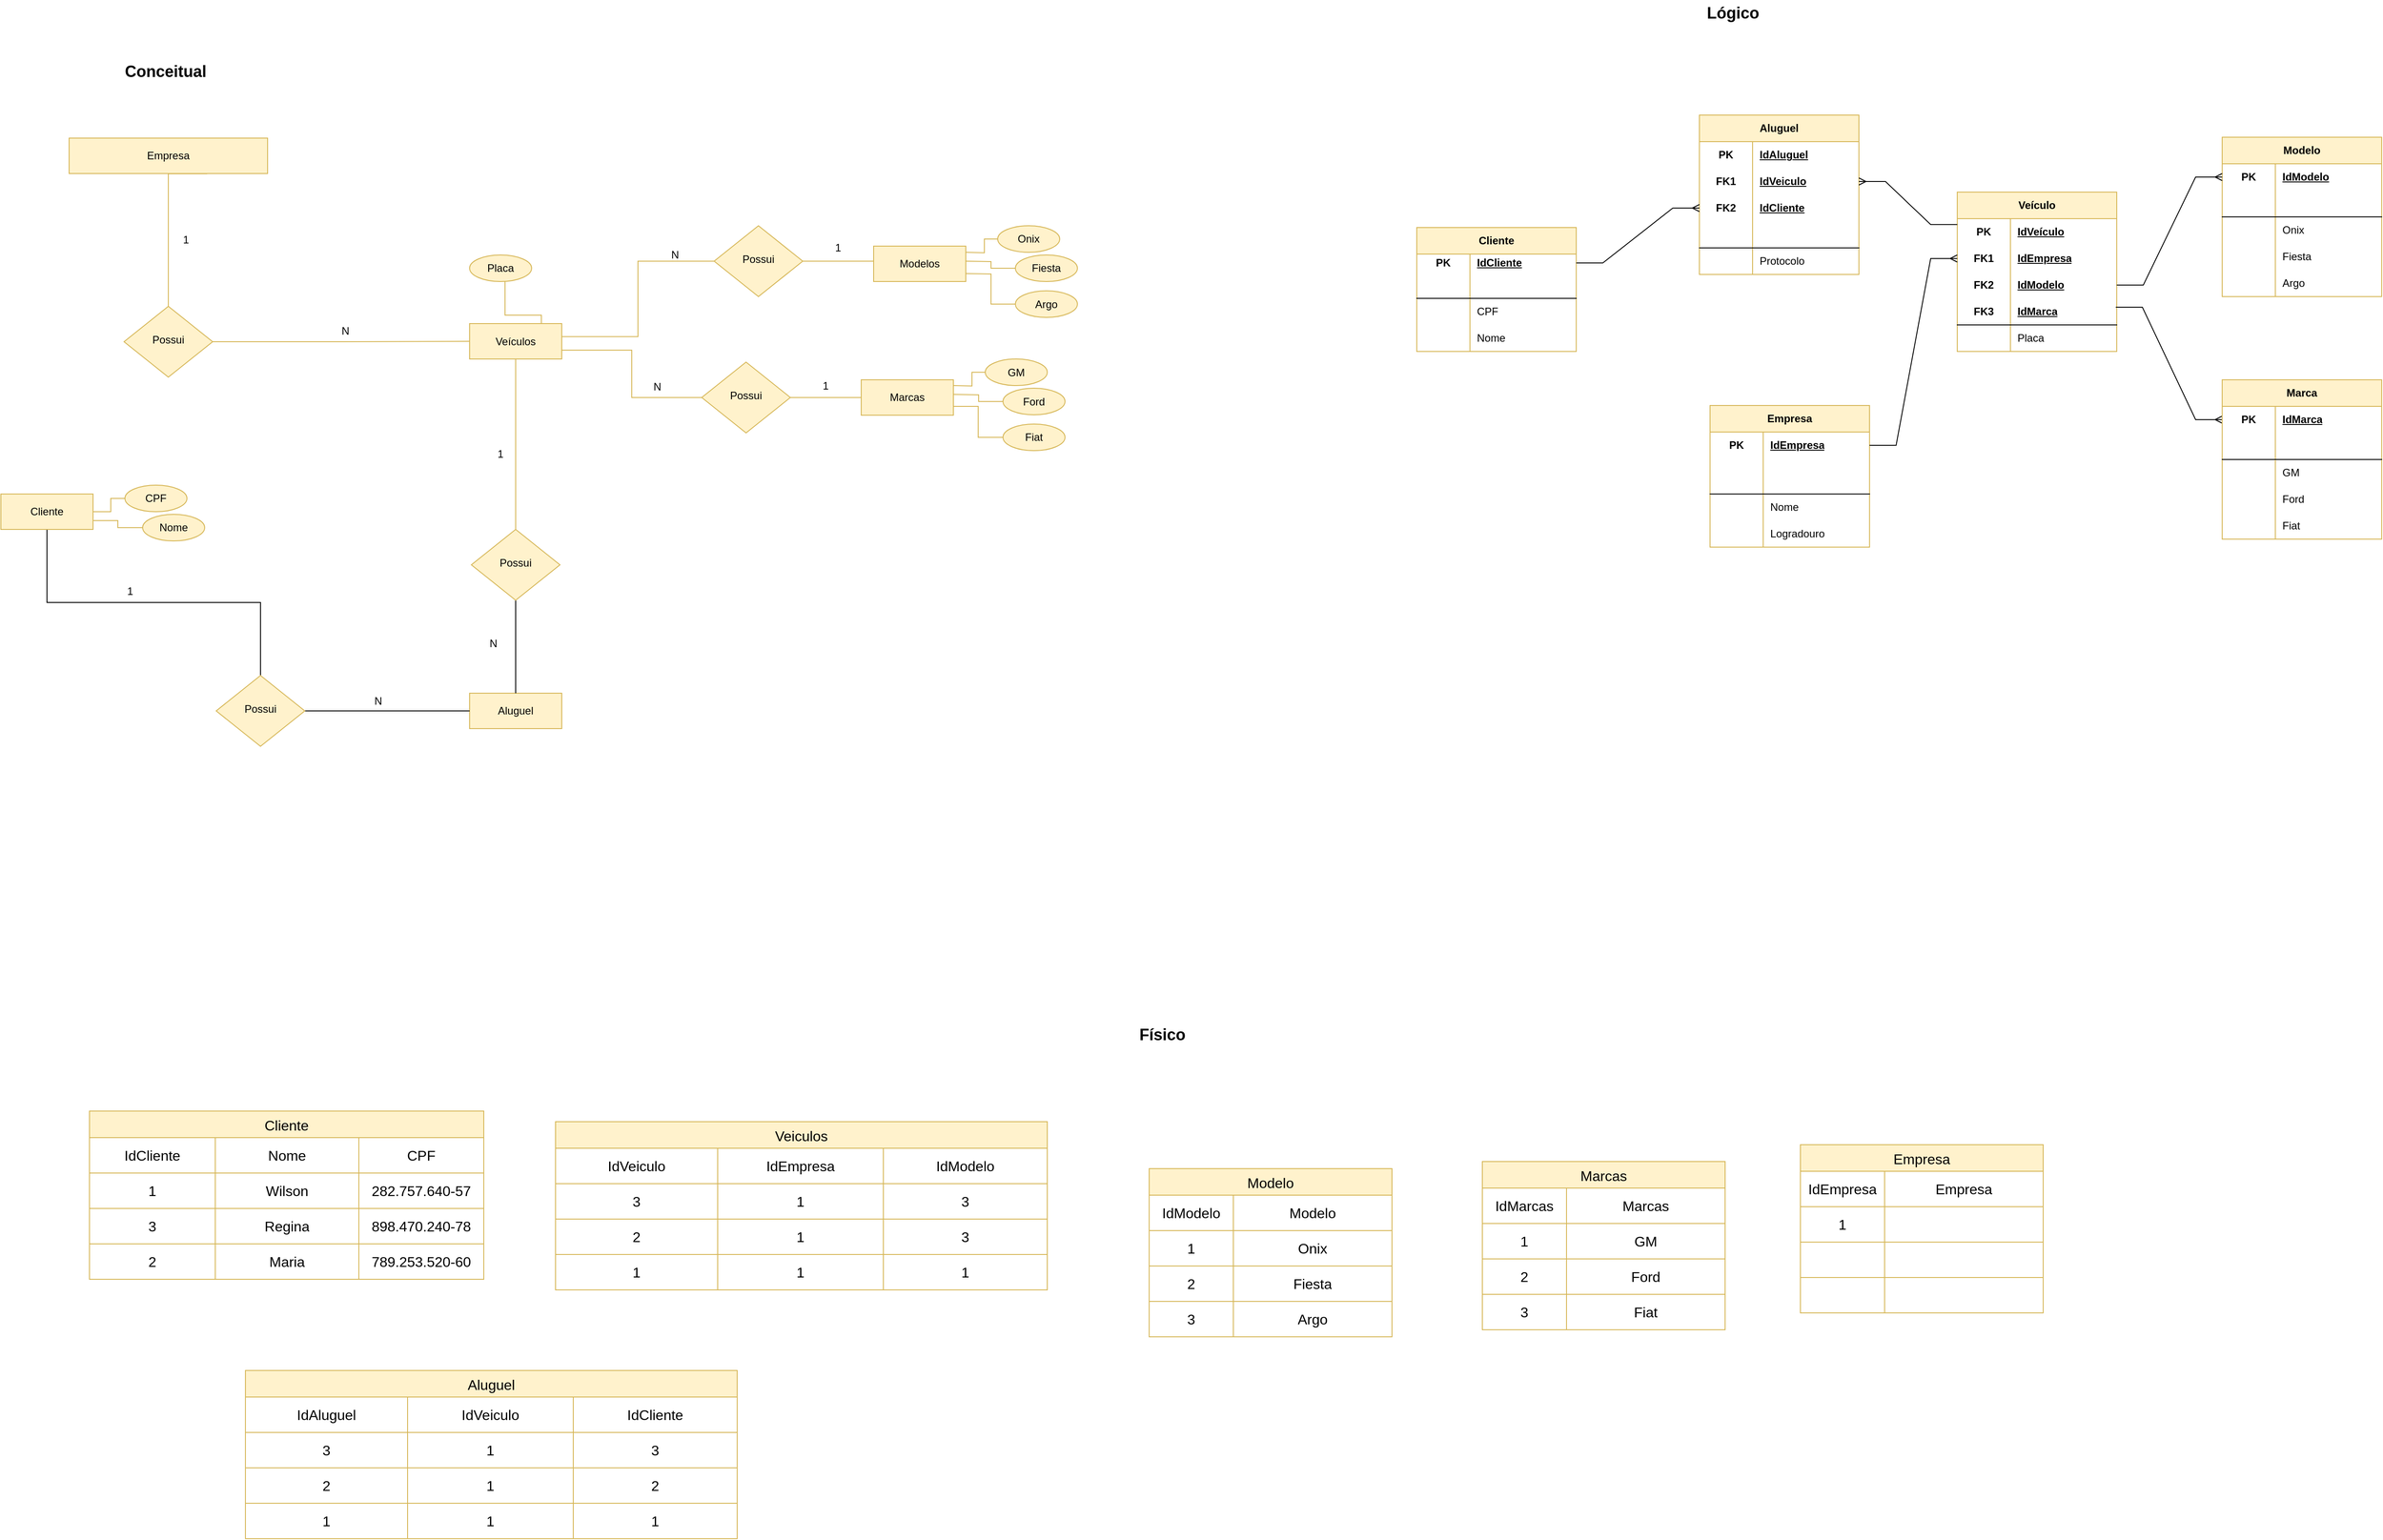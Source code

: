 <mxfile version="21.6.6" type="google">
  <diagram name="Página-1" id="_I9gK2X7m9CiB95ZFbRU">
    <mxGraphModel grid="0" page="0" gridSize="10" guides="1" tooltips="1" connect="1" arrows="1" fold="1" pageScale="1" pageWidth="827" pageHeight="1169" math="0" shadow="0">
      <root>
        <mxCell id="0" />
        <mxCell id="1" parent="0" />
        <mxCell id="eBvbsZZL_h-VqPzOIR-U-4" style="edgeStyle=orthogonalEdgeStyle;rounded=0;orthogonalLoop=1;jettySize=auto;html=1;entryX=0;entryY=0.5;entryDx=0;entryDy=0;endArrow=none;endFill=0;exitX=0.696;exitY=1.005;exitDx=0;exitDy=0;exitPerimeter=0;fillColor=#fff2cc;strokeColor=#d6b656;" edge="1" parent="1" source="eBvbsZZL_h-VqPzOIR-U-5" target="eBvbsZZL_h-VqPzOIR-U-15">
          <mxGeometry relative="1" as="geometry">
            <mxPoint x="298" y="430" as="targetPoint" />
            <mxPoint x="300" y="300" as="sourcePoint" />
            <Array as="points">
              <mxPoint x="300" y="260" />
              <mxPoint x="300" y="450" />
            </Array>
          </mxGeometry>
        </mxCell>
        <mxCell id="eBvbsZZL_h-VqPzOIR-U-5" value="Empresa" style="rounded=0;whiteSpace=wrap;html=1;fontSize=12;glass=0;strokeWidth=1;shadow=0;fillColor=#fff2cc;strokeColor=#d6b656;" vertex="1" parent="1">
          <mxGeometry x="188" y="220" width="224" height="40" as="geometry" />
        </mxCell>
        <mxCell id="eBvbsZZL_h-VqPzOIR-U-64" style="edgeStyle=orthogonalEdgeStyle;rounded=0;orthogonalLoop=1;jettySize=auto;html=1;exitX=1;exitY=0.75;exitDx=0;exitDy=0;entryX=0;entryY=0.5;entryDx=0;entryDy=0;endArrow=none;endFill=0;fillColor=#fff2cc;strokeColor=#d6b656;" edge="1" parent="1" source="eBvbsZZL_h-VqPzOIR-U-7" target="eBvbsZZL_h-VqPzOIR-U-29">
          <mxGeometry relative="1" as="geometry" />
        </mxCell>
        <mxCell id="eBvbsZZL_h-VqPzOIR-U-7" value="Veículos" style="rounded=0;whiteSpace=wrap;html=1;fontSize=12;glass=0;strokeWidth=1;shadow=0;fillColor=#fff2cc;strokeColor=#d6b656;" vertex="1" parent="1">
          <mxGeometry x="640" y="429.5" width="104" height="40" as="geometry" />
        </mxCell>
        <mxCell id="eBvbsZZL_h-VqPzOIR-U-8" value="1" style="text;html=1;align=center;verticalAlign=middle;whiteSpace=wrap;rounded=0;" vertex="1" parent="1">
          <mxGeometry x="290" y="320" width="60" height="30" as="geometry" />
        </mxCell>
        <mxCell id="eBvbsZZL_h-VqPzOIR-U-9" value="N" style="text;html=1;align=center;verticalAlign=middle;whiteSpace=wrap;rounded=0;" vertex="1" parent="1">
          <mxGeometry x="470" y="422.5" width="60" height="30" as="geometry" />
        </mxCell>
        <mxCell id="eBvbsZZL_h-VqPzOIR-U-23" style="edgeStyle=orthogonalEdgeStyle;rounded=0;orthogonalLoop=1;jettySize=auto;html=1;exitX=1;exitY=0.5;exitDx=0;exitDy=0;endArrow=none;endFill=0;fillColor=#fff2cc;strokeColor=#d6b656;" edge="1" parent="1" source="eBvbsZZL_h-VqPzOIR-U-11" target="eBvbsZZL_h-VqPzOIR-U-19">
          <mxGeometry relative="1" as="geometry" />
        </mxCell>
        <mxCell id="eBvbsZZL_h-VqPzOIR-U-24" style="edgeStyle=orthogonalEdgeStyle;rounded=0;orthogonalLoop=1;jettySize=auto;html=1;exitX=1;exitY=0.75;exitDx=0;exitDy=0;entryX=0;entryY=0.5;entryDx=0;entryDy=0;endArrow=none;endFill=0;fillColor=#fff2cc;strokeColor=#d6b656;" edge="1" parent="1" source="eBvbsZZL_h-VqPzOIR-U-11" target="eBvbsZZL_h-VqPzOIR-U-20">
          <mxGeometry relative="1" as="geometry" />
        </mxCell>
        <mxCell id="dre6F-WzgfWuFmtpaX14-135" style="edgeStyle=orthogonalEdgeStyle;rounded=0;orthogonalLoop=1;jettySize=auto;html=1;exitX=0.5;exitY=1;exitDx=0;exitDy=0;entryX=0.5;entryY=0;entryDx=0;entryDy=0;endArrow=none;endFill=0;" edge="1" parent="1" source="eBvbsZZL_h-VqPzOIR-U-11" target="dre6F-WzgfWuFmtpaX14-133">
          <mxGeometry relative="1" as="geometry" />
        </mxCell>
        <mxCell id="eBvbsZZL_h-VqPzOIR-U-11" value="Cliente" style="rounded=0;whiteSpace=wrap;html=1;fontSize=12;glass=0;strokeWidth=1;shadow=0;fillColor=#fff2cc;strokeColor=#d6b656;" vertex="1" parent="1">
          <mxGeometry x="111" y="622" width="104" height="40" as="geometry" />
        </mxCell>
        <mxCell id="eBvbsZZL_h-VqPzOIR-U-14" style="edgeStyle=orthogonalEdgeStyle;rounded=0;orthogonalLoop=1;jettySize=auto;html=1;exitX=1;exitY=0.5;exitDx=0;exitDy=0;entryX=0;entryY=0.5;entryDx=0;entryDy=0;endArrow=none;endFill=0;fillColor=#fff2cc;strokeColor=#d6b656;" edge="1" parent="1" source="eBvbsZZL_h-VqPzOIR-U-15" target="eBvbsZZL_h-VqPzOIR-U-7">
          <mxGeometry relative="1" as="geometry" />
        </mxCell>
        <mxCell id="eBvbsZZL_h-VqPzOIR-U-15" value="Possui" style="rhombus;whiteSpace=wrap;html=1;shadow=0;fontFamily=Helvetica;fontSize=12;align=center;strokeWidth=1;spacing=6;spacingTop=-4;fillColor=#fff2cc;strokeColor=#d6b656;" vertex="1" parent="1">
          <mxGeometry x="250" y="410" width="100" height="80" as="geometry" />
        </mxCell>
        <mxCell id="eBvbsZZL_h-VqPzOIR-U-19" value="CPF" style="ellipse;whiteSpace=wrap;html=1;;fontSize=12;glass=0;strokeWidth=1;shadow=0;fillColor=#fff2cc;strokeColor=#d6b656;" vertex="1" parent="1">
          <mxGeometry x="251" y="612" width="70" height="30" as="geometry" />
        </mxCell>
        <mxCell id="eBvbsZZL_h-VqPzOIR-U-20" value="Nome" style="ellipse;whiteSpace=wrap;html=1;;fontSize=12;glass=0;strokeWidth=1;shadow=0;fillColor=#fff2cc;strokeColor=#d6b656;" vertex="1" parent="1">
          <mxGeometry x="271" y="645" width="70" height="30" as="geometry" />
        </mxCell>
        <mxCell id="eBvbsZZL_h-VqPzOIR-U-26" value="Marcas" style="rounded=0;whiteSpace=wrap;html=1;fontSize=12;glass=0;strokeWidth=1;shadow=0;fillColor=#fff2cc;strokeColor=#d6b656;" vertex="1" parent="1">
          <mxGeometry x="1082" y="493" width="104" height="40" as="geometry" />
        </mxCell>
        <mxCell id="eBvbsZZL_h-VqPzOIR-U-27" value="1" style="text;html=1;align=center;verticalAlign=middle;whiteSpace=wrap;rounded=0;" vertex="1" parent="1">
          <mxGeometry x="1012" y="485" width="60" height="30" as="geometry" />
        </mxCell>
        <mxCell id="eBvbsZZL_h-VqPzOIR-U-28" style="edgeStyle=orthogonalEdgeStyle;rounded=0;orthogonalLoop=1;jettySize=auto;html=1;exitX=1;exitY=0.5;exitDx=0;exitDy=0;entryX=0;entryY=0.5;entryDx=0;entryDy=0;endArrow=none;endFill=0;fillColor=#fff2cc;strokeColor=#d6b656;" edge="1" parent="1" source="eBvbsZZL_h-VqPzOIR-U-29" target="eBvbsZZL_h-VqPzOIR-U-26">
          <mxGeometry relative="1" as="geometry" />
        </mxCell>
        <mxCell id="eBvbsZZL_h-VqPzOIR-U-29" value="Possui" style="rhombus;whiteSpace=wrap;html=1;shadow=0;fontFamily=Helvetica;fontSize=12;align=center;strokeWidth=1;spacing=6;spacingTop=-4;fillColor=#fff2cc;strokeColor=#d6b656;" vertex="1" parent="1">
          <mxGeometry x="902" y="473" width="100" height="80" as="geometry" />
        </mxCell>
        <mxCell id="eBvbsZZL_h-VqPzOIR-U-32" value="N" style="text;html=1;align=center;verticalAlign=middle;whiteSpace=wrap;rounded=0;" vertex="1" parent="1">
          <mxGeometry x="822" y="486" width="60" height="30" as="geometry" />
        </mxCell>
        <mxCell id="eBvbsZZL_h-VqPzOIR-U-33" style="edgeStyle=orthogonalEdgeStyle;rounded=0;orthogonalLoop=1;jettySize=auto;html=1;exitX=1;exitY=0.5;exitDx=0;exitDy=0;endArrow=none;endFill=0;fillColor=#fff2cc;strokeColor=#d6b656;" edge="1" parent="1" target="eBvbsZZL_h-VqPzOIR-U-35">
          <mxGeometry relative="1" as="geometry">
            <mxPoint x="1186" y="499.5" as="sourcePoint" />
          </mxGeometry>
        </mxCell>
        <mxCell id="eBvbsZZL_h-VqPzOIR-U-34" style="edgeStyle=orthogonalEdgeStyle;rounded=0;orthogonalLoop=1;jettySize=auto;html=1;exitX=1;exitY=0.75;exitDx=0;exitDy=0;entryX=0;entryY=0.5;entryDx=0;entryDy=0;endArrow=none;endFill=0;fillColor=#fff2cc;strokeColor=#d6b656;" edge="1" parent="1" target="eBvbsZZL_h-VqPzOIR-U-36">
          <mxGeometry relative="1" as="geometry">
            <mxPoint x="1186" y="509.5" as="sourcePoint" />
          </mxGeometry>
        </mxCell>
        <mxCell id="eBvbsZZL_h-VqPzOIR-U-35" value="GM" style="ellipse;whiteSpace=wrap;html=1;;fontSize=12;glass=0;strokeWidth=1;shadow=0;fillColor=#fff2cc;strokeColor=#d6b656;" vertex="1" parent="1">
          <mxGeometry x="1222" y="469.5" width="70" height="30" as="geometry" />
        </mxCell>
        <mxCell id="eBvbsZZL_h-VqPzOIR-U-36" value="Ford" style="ellipse;whiteSpace=wrap;html=1;;fontSize=12;glass=0;strokeWidth=1;shadow=0;fillColor=#fff2cc;strokeColor=#d6b656;" vertex="1" parent="1">
          <mxGeometry x="1242" y="502.5" width="70" height="30" as="geometry" />
        </mxCell>
        <mxCell id="eBvbsZZL_h-VqPzOIR-U-45" style="edgeStyle=orthogonalEdgeStyle;rounded=0;orthogonalLoop=1;jettySize=auto;html=1;entryX=0.5;entryY=1;entryDx=0;entryDy=0;endArrow=none;endFill=0;fillColor=#fff2cc;strokeColor=#d6b656;exitX=0.5;exitY=0;exitDx=0;exitDy=0;" edge="1" parent="1" source="dre6F-WzgfWuFmtpaX14-130" target="eBvbsZZL_h-VqPzOIR-U-7">
          <mxGeometry relative="1" as="geometry">
            <mxPoint x="692" y="657" as="sourcePoint" />
          </mxGeometry>
        </mxCell>
        <mxCell id="eBvbsZZL_h-VqPzOIR-U-39" style="edgeStyle=orthogonalEdgeStyle;rounded=0;orthogonalLoop=1;jettySize=auto;html=1;exitX=1;exitY=0.75;exitDx=0;exitDy=0;entryX=0;entryY=0.5;entryDx=0;entryDy=0;endArrow=none;endFill=0;fillColor=#fff2cc;strokeColor=#d6b656;" edge="1" parent="1" source="eBvbsZZL_h-VqPzOIR-U-26" target="eBvbsZZL_h-VqPzOIR-U-40">
          <mxGeometry relative="1" as="geometry">
            <mxPoint x="1186" y="550" as="sourcePoint" />
          </mxGeometry>
        </mxCell>
        <mxCell id="eBvbsZZL_h-VqPzOIR-U-40" value="Fiat" style="ellipse;whiteSpace=wrap;html=1;;fontSize=12;glass=0;strokeWidth=1;shadow=0;fillColor=#fff2cc;strokeColor=#d6b656;" vertex="1" parent="1">
          <mxGeometry x="1242" y="543" width="70" height="30" as="geometry" />
        </mxCell>
        <mxCell id="eBvbsZZL_h-VqPzOIR-U-41" value="N" style="text;html=1;align=center;verticalAlign=middle;whiteSpace=wrap;rounded=0;" vertex="1" parent="1">
          <mxGeometry x="637" y="776" width="60" height="30" as="geometry" />
        </mxCell>
        <mxCell id="eBvbsZZL_h-VqPzOIR-U-46" value="1" style="text;html=1;align=center;verticalAlign=middle;whiteSpace=wrap;rounded=0;" vertex="1" parent="1">
          <mxGeometry x="645" y="562" width="60" height="30" as="geometry" />
        </mxCell>
        <mxCell id="eBvbsZZL_h-VqPzOIR-U-48" value="Modelos" style="rounded=0;whiteSpace=wrap;html=1;fontSize=12;glass=0;strokeWidth=1;shadow=0;fillColor=#fff2cc;strokeColor=#d6b656;" vertex="1" parent="1">
          <mxGeometry x="1096" y="342" width="104" height="40" as="geometry" />
        </mxCell>
        <mxCell id="eBvbsZZL_h-VqPzOIR-U-49" style="edgeStyle=orthogonalEdgeStyle;rounded=0;orthogonalLoop=1;jettySize=auto;html=1;exitX=1;exitY=0.5;exitDx=0;exitDy=0;endArrow=none;endFill=0;fillColor=#fff2cc;strokeColor=#d6b656;" edge="1" parent="1" target="eBvbsZZL_h-VqPzOIR-U-51">
          <mxGeometry relative="1" as="geometry">
            <mxPoint x="1200" y="349" as="sourcePoint" />
          </mxGeometry>
        </mxCell>
        <mxCell id="eBvbsZZL_h-VqPzOIR-U-50" style="edgeStyle=orthogonalEdgeStyle;rounded=0;orthogonalLoop=1;jettySize=auto;html=1;exitX=1;exitY=0.75;exitDx=0;exitDy=0;entryX=0;entryY=0.5;entryDx=0;entryDy=0;endArrow=none;endFill=0;fillColor=#fff2cc;strokeColor=#d6b656;" edge="1" parent="1" target="eBvbsZZL_h-VqPzOIR-U-52">
          <mxGeometry relative="1" as="geometry">
            <mxPoint x="1200" y="359" as="sourcePoint" />
          </mxGeometry>
        </mxCell>
        <mxCell id="eBvbsZZL_h-VqPzOIR-U-51" value="Onix" style="ellipse;whiteSpace=wrap;html=1;;fontSize=12;glass=0;strokeWidth=1;shadow=0;fillColor=#fff2cc;strokeColor=#d6b656;" vertex="1" parent="1">
          <mxGeometry x="1236" y="319" width="70" height="30" as="geometry" />
        </mxCell>
        <mxCell id="eBvbsZZL_h-VqPzOIR-U-52" value="Fiesta" style="ellipse;whiteSpace=wrap;html=1;;fontSize=12;glass=0;strokeWidth=1;shadow=0;fillColor=#fff2cc;strokeColor=#d6b656;" vertex="1" parent="1">
          <mxGeometry x="1256" y="352" width="70" height="30" as="geometry" />
        </mxCell>
        <mxCell id="eBvbsZZL_h-VqPzOIR-U-53" style="edgeStyle=orthogonalEdgeStyle;rounded=0;orthogonalLoop=1;jettySize=auto;html=1;exitX=1;exitY=0.75;exitDx=0;exitDy=0;entryX=0;entryY=0.5;entryDx=0;entryDy=0;endArrow=none;endFill=0;fillColor=#fff2cc;strokeColor=#d6b656;" edge="1" parent="1" target="eBvbsZZL_h-VqPzOIR-U-54">
          <mxGeometry relative="1" as="geometry">
            <mxPoint x="1200" y="373" as="sourcePoint" />
          </mxGeometry>
        </mxCell>
        <mxCell id="eBvbsZZL_h-VqPzOIR-U-54" value="Argo" style="ellipse;whiteSpace=wrap;html=1;;fontSize=12;glass=0;strokeWidth=1;shadow=0;fillColor=#fff2cc;strokeColor=#d6b656;" vertex="1" parent="1">
          <mxGeometry x="1256" y="392.5" width="70" height="30" as="geometry" />
        </mxCell>
        <mxCell id="eBvbsZZL_h-VqPzOIR-U-58" value="1" style="text;html=1;align=center;verticalAlign=middle;whiteSpace=wrap;rounded=0;" vertex="1" parent="1">
          <mxGeometry x="1026" y="329" width="60" height="30" as="geometry" />
        </mxCell>
        <mxCell id="eBvbsZZL_h-VqPzOIR-U-59" style="edgeStyle=orthogonalEdgeStyle;rounded=0;orthogonalLoop=1;jettySize=auto;html=1;exitX=1;exitY=0.5;exitDx=0;exitDy=0;entryX=0;entryY=0.5;entryDx=0;entryDy=0;endArrow=none;endFill=0;fillColor=#fff2cc;strokeColor=#d6b656;" edge="1" parent="1" source="eBvbsZZL_h-VqPzOIR-U-60">
          <mxGeometry relative="1" as="geometry">
            <mxPoint x="1096" y="359" as="targetPoint" />
          </mxGeometry>
        </mxCell>
        <mxCell id="eBvbsZZL_h-VqPzOIR-U-63" style="edgeStyle=orthogonalEdgeStyle;rounded=0;orthogonalLoop=1;jettySize=auto;html=1;exitX=0;exitY=0.5;exitDx=0;exitDy=0;entryX=1;entryY=0.369;entryDx=0;entryDy=0;entryPerimeter=0;endArrow=none;endFill=0;fillColor=#fff2cc;strokeColor=#d6b656;" edge="1" parent="1" source="eBvbsZZL_h-VqPzOIR-U-60" target="eBvbsZZL_h-VqPzOIR-U-7">
          <mxGeometry relative="1" as="geometry" />
        </mxCell>
        <mxCell id="eBvbsZZL_h-VqPzOIR-U-60" value="Possui" style="rhombus;whiteSpace=wrap;html=1;shadow=0;fontFamily=Helvetica;fontSize=12;align=center;strokeWidth=1;spacing=6;spacingTop=-4;fillColor=#fff2cc;strokeColor=#d6b656;" vertex="1" parent="1">
          <mxGeometry x="916" y="319" width="100" height="80" as="geometry" />
        </mxCell>
        <mxCell id="eBvbsZZL_h-VqPzOIR-U-61" value="N" style="text;html=1;align=center;verticalAlign=middle;whiteSpace=wrap;rounded=0;" vertex="1" parent="1">
          <mxGeometry x="842" y="337" width="60" height="30" as="geometry" />
        </mxCell>
        <mxCell id="eBvbsZZL_h-VqPzOIR-U-65" style="edgeStyle=orthogonalEdgeStyle;rounded=0;orthogonalLoop=1;jettySize=auto;html=1;exitX=1;exitY=0.5;exitDx=0;exitDy=0;endArrow=none;endFill=0;fillColor=#fff2cc;strokeColor=#d6b656;" edge="1" parent="1" target="eBvbsZZL_h-VqPzOIR-U-66">
          <mxGeometry relative="1" as="geometry">
            <mxPoint x="721" y="429" as="sourcePoint" />
            <Array as="points">
              <mxPoint x="721" y="420" />
              <mxPoint x="680" y="420" />
            </Array>
          </mxGeometry>
        </mxCell>
        <mxCell id="eBvbsZZL_h-VqPzOIR-U-66" value="Placa" style="ellipse;whiteSpace=wrap;html=1;;fontSize=12;glass=0;strokeWidth=1;shadow=0;fillColor=#fff2cc;strokeColor=#d6b656;" vertex="1" parent="1">
          <mxGeometry x="640" y="352" width="70" height="30" as="geometry" />
        </mxCell>
        <mxCell id="V4MEjpqxmUwbnWCaJLc4-22" value="Cliente" style="shape=table;startSize=30;container=1;collapsible=0;childLayout=tableLayout;strokeColor=#d6b656;fontSize=16;fillColor=#fff2cc;" vertex="1" parent="1">
          <mxGeometry x="211" y="1319" width="445" height="190" as="geometry" />
        </mxCell>
        <mxCell id="V4MEjpqxmUwbnWCaJLc4-23" value="" style="shape=tableRow;horizontal=0;startSize=0;swimlaneHead=0;swimlaneBody=0;strokeColor=inherit;top=0;left=0;bottom=0;right=0;collapsible=0;dropTarget=0;fillColor=none;points=[[0,0.5],[1,0.5]];portConstraint=eastwest;fontSize=16;" vertex="1" parent="V4MEjpqxmUwbnWCaJLc4-22">
          <mxGeometry y="30" width="445" height="40" as="geometry" />
        </mxCell>
        <mxCell id="dre6F-WzgfWuFmtpaX14-12" value="IdCliente" style="shape=partialRectangle;html=1;whiteSpace=wrap;connectable=0;strokeColor=inherit;overflow=hidden;fillColor=none;top=0;left=0;bottom=0;right=0;pointerEvents=1;fontSize=16;rowspan=1;colspan=2;" vertex="1" parent="V4MEjpqxmUwbnWCaJLc4-23">
          <mxGeometry width="142" height="40" as="geometry">
            <mxRectangle width="78" height="40" as="alternateBounds" />
          </mxGeometry>
        </mxCell>
        <mxCell id="V4MEjpqxmUwbnWCaJLc4-24" value="IdCliente" style="shape=partialRectangle;html=1;whiteSpace=wrap;connectable=0;strokeColor=inherit;overflow=hidden;fillColor=none;top=0;left=0;bottom=0;right=0;pointerEvents=1;fontSize=16;" visible="0" vertex="1" parent="V4MEjpqxmUwbnWCaJLc4-23">
          <mxGeometry x="78" width="64" height="40" as="geometry">
            <mxRectangle width="64" height="40" as="alternateBounds" />
          </mxGeometry>
        </mxCell>
        <mxCell id="V4MEjpqxmUwbnWCaJLc4-25" value="Nome" style="shape=partialRectangle;html=1;whiteSpace=wrap;connectable=0;strokeColor=inherit;overflow=hidden;fillColor=none;top=0;left=0;bottom=0;right=0;pointerEvents=1;fontSize=16;rowspan=1;colspan=2;" vertex="1" parent="V4MEjpqxmUwbnWCaJLc4-23">
          <mxGeometry x="142" width="162" height="40" as="geometry">
            <mxRectangle width="89" height="40" as="alternateBounds" />
          </mxGeometry>
        </mxCell>
        <mxCell id="V4MEjpqxmUwbnWCaJLc4-26" value="" style="shape=partialRectangle;html=1;whiteSpace=wrap;connectable=0;strokeColor=inherit;overflow=hidden;fillColor=none;top=0;left=0;bottom=0;right=0;pointerEvents=1;fontSize=16;" visible="0" vertex="1" parent="V4MEjpqxmUwbnWCaJLc4-23">
          <mxGeometry x="231" width="73" height="40" as="geometry">
            <mxRectangle width="73" height="40" as="alternateBounds" />
          </mxGeometry>
        </mxCell>
        <mxCell id="V4MEjpqxmUwbnWCaJLc4-72" value="CPF" style="shape=partialRectangle;html=1;whiteSpace=wrap;connectable=0;strokeColor=inherit;overflow=hidden;fillColor=none;top=0;left=0;bottom=0;right=0;pointerEvents=1;fontSize=16;rowspan=1;colspan=2;" vertex="1" parent="V4MEjpqxmUwbnWCaJLc4-23">
          <mxGeometry x="304" width="141" height="40" as="geometry">
            <mxRectangle width="70" height="40" as="alternateBounds" />
          </mxGeometry>
        </mxCell>
        <mxCell id="V4MEjpqxmUwbnWCaJLc4-76" style="shape=partialRectangle;html=1;whiteSpace=wrap;connectable=0;strokeColor=inherit;overflow=hidden;fillColor=none;top=0;left=0;bottom=0;right=0;pointerEvents=1;fontSize=16;" visible="0" vertex="1" parent="V4MEjpqxmUwbnWCaJLc4-23">
          <mxGeometry x="374" width="71" height="40" as="geometry">
            <mxRectangle width="71" height="40" as="alternateBounds" />
          </mxGeometry>
        </mxCell>
        <mxCell id="V4MEjpqxmUwbnWCaJLc4-27" value="" style="shape=tableRow;horizontal=0;startSize=0;swimlaneHead=0;swimlaneBody=0;strokeColor=inherit;top=0;left=0;bottom=0;right=0;collapsible=0;dropTarget=0;fillColor=none;points=[[0,0.5],[1,0.5]];portConstraint=eastwest;fontSize=16;" vertex="1" parent="V4MEjpqxmUwbnWCaJLc4-22">
          <mxGeometry y="70" width="445" height="40" as="geometry" />
        </mxCell>
        <mxCell id="dre6F-WzgfWuFmtpaX14-13" value="1" style="shape=partialRectangle;html=1;whiteSpace=wrap;connectable=0;strokeColor=inherit;overflow=hidden;fillColor=none;top=0;left=0;bottom=0;right=0;pointerEvents=1;fontSize=16;rowspan=1;colspan=2;" vertex="1" parent="V4MEjpqxmUwbnWCaJLc4-27">
          <mxGeometry width="142" height="40" as="geometry">
            <mxRectangle width="78" height="40" as="alternateBounds" />
          </mxGeometry>
        </mxCell>
        <mxCell id="V4MEjpqxmUwbnWCaJLc4-28" value="1" style="shape=partialRectangle;html=1;whiteSpace=wrap;connectable=0;strokeColor=inherit;overflow=hidden;fillColor=none;top=0;left=0;bottom=0;right=0;pointerEvents=1;fontSize=16;" visible="0" vertex="1" parent="V4MEjpqxmUwbnWCaJLc4-27">
          <mxGeometry x="78" width="64" height="40" as="geometry">
            <mxRectangle width="64" height="40" as="alternateBounds" />
          </mxGeometry>
        </mxCell>
        <mxCell id="V4MEjpqxmUwbnWCaJLc4-29" value="Wilson" style="shape=partialRectangle;html=1;whiteSpace=wrap;connectable=0;strokeColor=inherit;overflow=hidden;fillColor=none;top=0;left=0;bottom=0;right=0;pointerEvents=1;fontSize=16;rowspan=1;colspan=2;" vertex="1" parent="V4MEjpqxmUwbnWCaJLc4-27">
          <mxGeometry x="142" width="162" height="40" as="geometry">
            <mxRectangle width="89" height="40" as="alternateBounds" />
          </mxGeometry>
        </mxCell>
        <mxCell id="V4MEjpqxmUwbnWCaJLc4-30" value="" style="shape=partialRectangle;html=1;whiteSpace=wrap;connectable=0;strokeColor=inherit;overflow=hidden;fillColor=none;top=0;left=0;bottom=0;right=0;pointerEvents=1;fontSize=16;" visible="0" vertex="1" parent="V4MEjpqxmUwbnWCaJLc4-27">
          <mxGeometry x="231" width="73" height="40" as="geometry">
            <mxRectangle width="73" height="40" as="alternateBounds" />
          </mxGeometry>
        </mxCell>
        <mxCell id="V4MEjpqxmUwbnWCaJLc4-73" value="282.757.640-57" style="shape=partialRectangle;html=1;whiteSpace=wrap;connectable=0;strokeColor=inherit;overflow=hidden;fillColor=none;top=0;left=0;bottom=0;right=0;pointerEvents=1;fontSize=16;rowspan=1;colspan=2;" vertex="1" parent="V4MEjpqxmUwbnWCaJLc4-27">
          <mxGeometry x="304" width="141" height="40" as="geometry">
            <mxRectangle width="70" height="40" as="alternateBounds" />
          </mxGeometry>
        </mxCell>
        <mxCell id="V4MEjpqxmUwbnWCaJLc4-77" style="shape=partialRectangle;html=1;whiteSpace=wrap;connectable=0;strokeColor=inherit;overflow=hidden;fillColor=none;top=0;left=0;bottom=0;right=0;pointerEvents=1;fontSize=16;" visible="0" vertex="1" parent="V4MEjpqxmUwbnWCaJLc4-27">
          <mxGeometry x="374" width="71" height="40" as="geometry">
            <mxRectangle width="71" height="40" as="alternateBounds" />
          </mxGeometry>
        </mxCell>
        <mxCell id="V4MEjpqxmUwbnWCaJLc4-31" value="" style="shape=tableRow;horizontal=0;startSize=0;swimlaneHead=0;swimlaneBody=0;strokeColor=inherit;top=0;left=0;bottom=0;right=0;collapsible=0;dropTarget=0;fillColor=none;points=[[0,0.5],[1,0.5]];portConstraint=eastwest;fontSize=16;" vertex="1" parent="V4MEjpqxmUwbnWCaJLc4-22">
          <mxGeometry y="110" width="445" height="40" as="geometry" />
        </mxCell>
        <mxCell id="dre6F-WzgfWuFmtpaX14-14" value="3" style="shape=partialRectangle;html=1;whiteSpace=wrap;connectable=0;strokeColor=inherit;overflow=hidden;fillColor=none;top=0;left=0;bottom=0;right=0;pointerEvents=1;fontSize=16;rowspan=1;colspan=2;" vertex="1" parent="V4MEjpqxmUwbnWCaJLc4-31">
          <mxGeometry width="142" height="40" as="geometry">
            <mxRectangle width="78" height="40" as="alternateBounds" />
          </mxGeometry>
        </mxCell>
        <mxCell id="V4MEjpqxmUwbnWCaJLc4-32" value="2" style="shape=partialRectangle;html=1;whiteSpace=wrap;connectable=0;strokeColor=inherit;overflow=hidden;fillColor=none;top=0;left=0;bottom=0;right=0;pointerEvents=1;fontSize=16;" visible="0" vertex="1" parent="V4MEjpqxmUwbnWCaJLc4-31">
          <mxGeometry x="78" width="64" height="40" as="geometry">
            <mxRectangle width="64" height="40" as="alternateBounds" />
          </mxGeometry>
        </mxCell>
        <mxCell id="V4MEjpqxmUwbnWCaJLc4-33" value="Regina" style="shape=partialRectangle;html=1;whiteSpace=wrap;connectable=0;strokeColor=inherit;overflow=hidden;fillColor=none;top=0;left=0;bottom=0;right=0;pointerEvents=1;fontSize=16;rowspan=1;colspan=2;" vertex="1" parent="V4MEjpqxmUwbnWCaJLc4-31">
          <mxGeometry x="142" width="162" height="40" as="geometry">
            <mxRectangle width="89" height="40" as="alternateBounds" />
          </mxGeometry>
        </mxCell>
        <mxCell id="V4MEjpqxmUwbnWCaJLc4-34" value="" style="shape=partialRectangle;html=1;whiteSpace=wrap;connectable=0;strokeColor=inherit;overflow=hidden;fillColor=none;top=0;left=0;bottom=0;right=0;pointerEvents=1;fontSize=16;" visible="0" vertex="1" parent="V4MEjpqxmUwbnWCaJLc4-31">
          <mxGeometry x="231" width="73" height="40" as="geometry">
            <mxRectangle width="73" height="40" as="alternateBounds" />
          </mxGeometry>
        </mxCell>
        <mxCell id="V4MEjpqxmUwbnWCaJLc4-74" value="898.470.240-78" style="shape=partialRectangle;html=1;whiteSpace=wrap;connectable=0;strokeColor=inherit;overflow=hidden;fillColor=none;top=0;left=0;bottom=0;right=0;pointerEvents=1;fontSize=16;rowspan=1;colspan=2;" vertex="1" parent="V4MEjpqxmUwbnWCaJLc4-31">
          <mxGeometry x="304" width="141" height="40" as="geometry">
            <mxRectangle width="70" height="40" as="alternateBounds" />
          </mxGeometry>
        </mxCell>
        <mxCell id="V4MEjpqxmUwbnWCaJLc4-78" style="shape=partialRectangle;html=1;whiteSpace=wrap;connectable=0;strokeColor=inherit;overflow=hidden;fillColor=none;top=0;left=0;bottom=0;right=0;pointerEvents=1;fontSize=16;" visible="0" vertex="1" parent="V4MEjpqxmUwbnWCaJLc4-31">
          <mxGeometry x="374" width="71" height="40" as="geometry">
            <mxRectangle width="71" height="40" as="alternateBounds" />
          </mxGeometry>
        </mxCell>
        <mxCell id="V4MEjpqxmUwbnWCaJLc4-35" style="shape=tableRow;horizontal=0;startSize=0;swimlaneHead=0;swimlaneBody=0;strokeColor=inherit;top=0;left=0;bottom=0;right=0;collapsible=0;dropTarget=0;fillColor=none;points=[[0,0.5],[1,0.5]];portConstraint=eastwest;fontSize=16;" vertex="1" parent="V4MEjpqxmUwbnWCaJLc4-22">
          <mxGeometry y="150" width="445" height="40" as="geometry" />
        </mxCell>
        <mxCell id="dre6F-WzgfWuFmtpaX14-15" value="2" style="shape=partialRectangle;html=1;whiteSpace=wrap;connectable=0;strokeColor=inherit;overflow=hidden;fillColor=none;top=0;left=0;bottom=0;right=0;pointerEvents=1;fontSize=16;rowspan=1;colspan=2;" vertex="1" parent="V4MEjpqxmUwbnWCaJLc4-35">
          <mxGeometry width="142" height="40" as="geometry">
            <mxRectangle width="78" height="40" as="alternateBounds" />
          </mxGeometry>
        </mxCell>
        <mxCell id="V4MEjpqxmUwbnWCaJLc4-36" value="3" style="shape=partialRectangle;html=1;whiteSpace=wrap;connectable=0;strokeColor=inherit;overflow=hidden;fillColor=none;top=0;left=0;bottom=0;right=0;pointerEvents=1;fontSize=16;" visible="0" vertex="1" parent="V4MEjpqxmUwbnWCaJLc4-35">
          <mxGeometry x="78" width="64" height="40" as="geometry">
            <mxRectangle width="64" height="40" as="alternateBounds" />
          </mxGeometry>
        </mxCell>
        <mxCell id="V4MEjpqxmUwbnWCaJLc4-37" value="Maria" style="shape=partialRectangle;html=1;whiteSpace=wrap;connectable=0;strokeColor=inherit;overflow=hidden;fillColor=none;top=0;left=0;bottom=0;right=0;pointerEvents=1;fontSize=16;rowspan=1;colspan=2;" vertex="1" parent="V4MEjpqxmUwbnWCaJLc4-35">
          <mxGeometry x="142" width="162" height="40" as="geometry">
            <mxRectangle width="89" height="40" as="alternateBounds" />
          </mxGeometry>
        </mxCell>
        <mxCell id="V4MEjpqxmUwbnWCaJLc4-38" style="shape=partialRectangle;html=1;whiteSpace=wrap;connectable=0;strokeColor=inherit;overflow=hidden;fillColor=none;top=0;left=0;bottom=0;right=0;pointerEvents=1;fontSize=16;" visible="0" vertex="1" parent="V4MEjpqxmUwbnWCaJLc4-35">
          <mxGeometry x="231" width="73" height="40" as="geometry">
            <mxRectangle width="73" height="40" as="alternateBounds" />
          </mxGeometry>
        </mxCell>
        <mxCell id="V4MEjpqxmUwbnWCaJLc4-75" value="789.253.520-60" style="shape=partialRectangle;html=1;whiteSpace=wrap;connectable=0;strokeColor=inherit;overflow=hidden;fillColor=none;top=0;left=0;bottom=0;right=0;pointerEvents=1;fontSize=16;rowspan=1;colspan=2;" vertex="1" parent="V4MEjpqxmUwbnWCaJLc4-35">
          <mxGeometry x="304" width="141" height="40" as="geometry">
            <mxRectangle width="70" height="40" as="alternateBounds" />
          </mxGeometry>
        </mxCell>
        <mxCell id="V4MEjpqxmUwbnWCaJLc4-79" style="shape=partialRectangle;html=1;whiteSpace=wrap;connectable=0;strokeColor=inherit;overflow=hidden;fillColor=none;top=0;left=0;bottom=0;right=0;pointerEvents=1;fontSize=16;" visible="0" vertex="1" parent="V4MEjpqxmUwbnWCaJLc4-35">
          <mxGeometry x="374" width="71" height="40" as="geometry">
            <mxRectangle width="71" height="40" as="alternateBounds" />
          </mxGeometry>
        </mxCell>
        <mxCell id="V4MEjpqxmUwbnWCaJLc4-106" value="Modelo" style="shape=table;startSize=30;container=1;collapsible=0;childLayout=tableLayout;strokeColor=#d6b656;fontSize=16;fillColor=#fff2cc;" vertex="1" parent="1">
          <mxGeometry x="1407" y="1384" width="274" height="190" as="geometry" />
        </mxCell>
        <mxCell id="V4MEjpqxmUwbnWCaJLc4-107" value="" style="shape=tableRow;horizontal=0;startSize=0;swimlaneHead=0;swimlaneBody=0;strokeColor=inherit;top=0;left=0;bottom=0;right=0;collapsible=0;dropTarget=0;fillColor=none;points=[[0,0.5],[1,0.5]];portConstraint=eastwest;fontSize=16;" vertex="1" parent="V4MEjpqxmUwbnWCaJLc4-106">
          <mxGeometry y="30" width="274" height="40" as="geometry" />
        </mxCell>
        <mxCell id="V4MEjpqxmUwbnWCaJLc4-108" value="IdModelo" style="shape=partialRectangle;html=1;whiteSpace=wrap;connectable=0;strokeColor=inherit;overflow=hidden;fillColor=none;top=0;left=0;bottom=0;right=0;pointerEvents=1;fontSize=16;" vertex="1" parent="V4MEjpqxmUwbnWCaJLc4-107">
          <mxGeometry width="95" height="40" as="geometry">
            <mxRectangle width="95" height="40" as="alternateBounds" />
          </mxGeometry>
        </mxCell>
        <mxCell id="V4MEjpqxmUwbnWCaJLc4-109" value="Modelo" style="shape=partialRectangle;html=1;whiteSpace=wrap;connectable=0;strokeColor=inherit;overflow=hidden;fillColor=none;top=0;left=0;bottom=0;right=0;pointerEvents=1;fontSize=16;rowspan=1;colspan=2;" vertex="1" parent="V4MEjpqxmUwbnWCaJLc4-107">
          <mxGeometry x="95" width="179" height="40" as="geometry">
            <mxRectangle width="92" height="40" as="alternateBounds" />
          </mxGeometry>
        </mxCell>
        <mxCell id="V4MEjpqxmUwbnWCaJLc4-110" value="" style="shape=partialRectangle;html=1;whiteSpace=wrap;connectable=0;strokeColor=inherit;overflow=hidden;fillColor=none;top=0;left=0;bottom=0;right=0;pointerEvents=1;fontSize=16;" visible="0" vertex="1" parent="V4MEjpqxmUwbnWCaJLc4-107">
          <mxGeometry x="187" width="87" height="40" as="geometry">
            <mxRectangle width="87" height="40" as="alternateBounds" />
          </mxGeometry>
        </mxCell>
        <mxCell id="V4MEjpqxmUwbnWCaJLc4-111" value="" style="shape=tableRow;horizontal=0;startSize=0;swimlaneHead=0;swimlaneBody=0;strokeColor=inherit;top=0;left=0;bottom=0;right=0;collapsible=0;dropTarget=0;fillColor=none;points=[[0,0.5],[1,0.5]];portConstraint=eastwest;fontSize=16;" vertex="1" parent="V4MEjpqxmUwbnWCaJLc4-106">
          <mxGeometry y="70" width="274" height="40" as="geometry" />
        </mxCell>
        <mxCell id="V4MEjpqxmUwbnWCaJLc4-112" value="1" style="shape=partialRectangle;html=1;whiteSpace=wrap;connectable=0;strokeColor=inherit;overflow=hidden;fillColor=none;top=0;left=0;bottom=0;right=0;pointerEvents=1;fontSize=16;" vertex="1" parent="V4MEjpqxmUwbnWCaJLc4-111">
          <mxGeometry width="95" height="40" as="geometry">
            <mxRectangle width="95" height="40" as="alternateBounds" />
          </mxGeometry>
        </mxCell>
        <mxCell id="V4MEjpqxmUwbnWCaJLc4-113" value="Onix" style="shape=partialRectangle;html=1;whiteSpace=wrap;connectable=0;strokeColor=inherit;overflow=hidden;fillColor=none;top=0;left=0;bottom=0;right=0;pointerEvents=1;fontSize=16;rowspan=1;colspan=2;" vertex="1" parent="V4MEjpqxmUwbnWCaJLc4-111">
          <mxGeometry x="95" width="179" height="40" as="geometry">
            <mxRectangle width="92" height="40" as="alternateBounds" />
          </mxGeometry>
        </mxCell>
        <mxCell id="V4MEjpqxmUwbnWCaJLc4-114" value="" style="shape=partialRectangle;html=1;whiteSpace=wrap;connectable=0;strokeColor=inherit;overflow=hidden;fillColor=none;top=0;left=0;bottom=0;right=0;pointerEvents=1;fontSize=16;" visible="0" vertex="1" parent="V4MEjpqxmUwbnWCaJLc4-111">
          <mxGeometry x="187" width="87" height="40" as="geometry">
            <mxRectangle width="87" height="40" as="alternateBounds" />
          </mxGeometry>
        </mxCell>
        <mxCell id="V4MEjpqxmUwbnWCaJLc4-115" value="" style="shape=tableRow;horizontal=0;startSize=0;swimlaneHead=0;swimlaneBody=0;strokeColor=inherit;top=0;left=0;bottom=0;right=0;collapsible=0;dropTarget=0;fillColor=none;points=[[0,0.5],[1,0.5]];portConstraint=eastwest;fontSize=16;" vertex="1" parent="V4MEjpqxmUwbnWCaJLc4-106">
          <mxGeometry y="110" width="274" height="40" as="geometry" />
        </mxCell>
        <mxCell id="V4MEjpqxmUwbnWCaJLc4-116" value="2" style="shape=partialRectangle;html=1;whiteSpace=wrap;connectable=0;strokeColor=inherit;overflow=hidden;fillColor=none;top=0;left=0;bottom=0;right=0;pointerEvents=1;fontSize=16;" vertex="1" parent="V4MEjpqxmUwbnWCaJLc4-115">
          <mxGeometry width="95" height="40" as="geometry">
            <mxRectangle width="95" height="40" as="alternateBounds" />
          </mxGeometry>
        </mxCell>
        <mxCell id="V4MEjpqxmUwbnWCaJLc4-117" value="Fiesta" style="shape=partialRectangle;html=1;whiteSpace=wrap;connectable=0;strokeColor=inherit;overflow=hidden;fillColor=none;top=0;left=0;bottom=0;right=0;pointerEvents=1;fontSize=16;rowspan=1;colspan=2;" vertex="1" parent="V4MEjpqxmUwbnWCaJLc4-115">
          <mxGeometry x="95" width="179" height="40" as="geometry">
            <mxRectangle width="92" height="40" as="alternateBounds" />
          </mxGeometry>
        </mxCell>
        <mxCell id="V4MEjpqxmUwbnWCaJLc4-118" value="" style="shape=partialRectangle;html=1;whiteSpace=wrap;connectable=0;strokeColor=inherit;overflow=hidden;fillColor=none;top=0;left=0;bottom=0;right=0;pointerEvents=1;fontSize=16;" visible="0" vertex="1" parent="V4MEjpqxmUwbnWCaJLc4-115">
          <mxGeometry x="187" width="87" height="40" as="geometry">
            <mxRectangle width="87" height="40" as="alternateBounds" />
          </mxGeometry>
        </mxCell>
        <mxCell id="V4MEjpqxmUwbnWCaJLc4-119" style="shape=tableRow;horizontal=0;startSize=0;swimlaneHead=0;swimlaneBody=0;strokeColor=inherit;top=0;left=0;bottom=0;right=0;collapsible=0;dropTarget=0;fillColor=none;points=[[0,0.5],[1,0.5]];portConstraint=eastwest;fontSize=16;" vertex="1" parent="V4MEjpqxmUwbnWCaJLc4-106">
          <mxGeometry y="150" width="274" height="40" as="geometry" />
        </mxCell>
        <mxCell id="V4MEjpqxmUwbnWCaJLc4-120" value="3" style="shape=partialRectangle;html=1;whiteSpace=wrap;connectable=0;strokeColor=inherit;overflow=hidden;fillColor=none;top=0;left=0;bottom=0;right=0;pointerEvents=1;fontSize=16;" vertex="1" parent="V4MEjpqxmUwbnWCaJLc4-119">
          <mxGeometry width="95" height="40" as="geometry">
            <mxRectangle width="95" height="40" as="alternateBounds" />
          </mxGeometry>
        </mxCell>
        <mxCell id="V4MEjpqxmUwbnWCaJLc4-121" value="Argo" style="shape=partialRectangle;html=1;whiteSpace=wrap;connectable=0;strokeColor=inherit;overflow=hidden;fillColor=none;top=0;left=0;bottom=0;right=0;pointerEvents=1;fontSize=16;rowspan=1;colspan=2;" vertex="1" parent="V4MEjpqxmUwbnWCaJLc4-119">
          <mxGeometry x="95" width="179" height="40" as="geometry">
            <mxRectangle width="92" height="40" as="alternateBounds" />
          </mxGeometry>
        </mxCell>
        <mxCell id="V4MEjpqxmUwbnWCaJLc4-122" style="shape=partialRectangle;html=1;whiteSpace=wrap;connectable=0;strokeColor=inherit;overflow=hidden;fillColor=none;top=0;left=0;bottom=0;right=0;pointerEvents=1;fontSize=16;" visible="0" vertex="1" parent="V4MEjpqxmUwbnWCaJLc4-119">
          <mxGeometry x="187" width="87" height="40" as="geometry">
            <mxRectangle width="87" height="40" as="alternateBounds" />
          </mxGeometry>
        </mxCell>
        <mxCell id="V4MEjpqxmUwbnWCaJLc4-123" value="Marcas" style="shape=table;startSize=30;container=1;collapsible=0;childLayout=tableLayout;strokeColor=#d6b656;fontSize=16;fillColor=#fff2cc;" vertex="1" parent="1">
          <mxGeometry x="1783" y="1376" width="274" height="190" as="geometry" />
        </mxCell>
        <mxCell id="V4MEjpqxmUwbnWCaJLc4-124" value="" style="shape=tableRow;horizontal=0;startSize=0;swimlaneHead=0;swimlaneBody=0;strokeColor=inherit;top=0;left=0;bottom=0;right=0;collapsible=0;dropTarget=0;fillColor=none;points=[[0,0.5],[1,0.5]];portConstraint=eastwest;fontSize=16;" vertex="1" parent="V4MEjpqxmUwbnWCaJLc4-123">
          <mxGeometry y="30" width="274" height="40" as="geometry" />
        </mxCell>
        <mxCell id="V4MEjpqxmUwbnWCaJLc4-125" value="IdMarcas" style="shape=partialRectangle;html=1;whiteSpace=wrap;connectable=0;strokeColor=inherit;overflow=hidden;fillColor=none;top=0;left=0;bottom=0;right=0;pointerEvents=1;fontSize=16;" vertex="1" parent="V4MEjpqxmUwbnWCaJLc4-124">
          <mxGeometry width="95" height="40" as="geometry">
            <mxRectangle width="95" height="40" as="alternateBounds" />
          </mxGeometry>
        </mxCell>
        <mxCell id="V4MEjpqxmUwbnWCaJLc4-126" value="Marcas" style="shape=partialRectangle;html=1;whiteSpace=wrap;connectable=0;strokeColor=inherit;overflow=hidden;fillColor=none;top=0;left=0;bottom=0;right=0;pointerEvents=1;fontSize=16;rowspan=1;colspan=2;" vertex="1" parent="V4MEjpqxmUwbnWCaJLc4-124">
          <mxGeometry x="95" width="179" height="40" as="geometry">
            <mxRectangle width="92" height="40" as="alternateBounds" />
          </mxGeometry>
        </mxCell>
        <mxCell id="V4MEjpqxmUwbnWCaJLc4-127" value="" style="shape=partialRectangle;html=1;whiteSpace=wrap;connectable=0;strokeColor=inherit;overflow=hidden;fillColor=none;top=0;left=0;bottom=0;right=0;pointerEvents=1;fontSize=16;" visible="0" vertex="1" parent="V4MEjpqxmUwbnWCaJLc4-124">
          <mxGeometry x="187" width="87" height="40" as="geometry">
            <mxRectangle width="87" height="40" as="alternateBounds" />
          </mxGeometry>
        </mxCell>
        <mxCell id="V4MEjpqxmUwbnWCaJLc4-128" value="" style="shape=tableRow;horizontal=0;startSize=0;swimlaneHead=0;swimlaneBody=0;strokeColor=inherit;top=0;left=0;bottom=0;right=0;collapsible=0;dropTarget=0;fillColor=none;points=[[0,0.5],[1,0.5]];portConstraint=eastwest;fontSize=16;" vertex="1" parent="V4MEjpqxmUwbnWCaJLc4-123">
          <mxGeometry y="70" width="274" height="40" as="geometry" />
        </mxCell>
        <mxCell id="V4MEjpqxmUwbnWCaJLc4-129" value="1" style="shape=partialRectangle;html=1;whiteSpace=wrap;connectable=0;strokeColor=inherit;overflow=hidden;fillColor=none;top=0;left=0;bottom=0;right=0;pointerEvents=1;fontSize=16;" vertex="1" parent="V4MEjpqxmUwbnWCaJLc4-128">
          <mxGeometry width="95" height="40" as="geometry">
            <mxRectangle width="95" height="40" as="alternateBounds" />
          </mxGeometry>
        </mxCell>
        <mxCell id="V4MEjpqxmUwbnWCaJLc4-130" value="GM" style="shape=partialRectangle;html=1;whiteSpace=wrap;connectable=0;strokeColor=inherit;overflow=hidden;fillColor=none;top=0;left=0;bottom=0;right=0;pointerEvents=1;fontSize=16;rowspan=1;colspan=2;" vertex="1" parent="V4MEjpqxmUwbnWCaJLc4-128">
          <mxGeometry x="95" width="179" height="40" as="geometry">
            <mxRectangle width="92" height="40" as="alternateBounds" />
          </mxGeometry>
        </mxCell>
        <mxCell id="V4MEjpqxmUwbnWCaJLc4-131" value="" style="shape=partialRectangle;html=1;whiteSpace=wrap;connectable=0;strokeColor=inherit;overflow=hidden;fillColor=none;top=0;left=0;bottom=0;right=0;pointerEvents=1;fontSize=16;" visible="0" vertex="1" parent="V4MEjpqxmUwbnWCaJLc4-128">
          <mxGeometry x="187" width="87" height="40" as="geometry">
            <mxRectangle width="87" height="40" as="alternateBounds" />
          </mxGeometry>
        </mxCell>
        <mxCell id="V4MEjpqxmUwbnWCaJLc4-132" value="" style="shape=tableRow;horizontal=0;startSize=0;swimlaneHead=0;swimlaneBody=0;strokeColor=inherit;top=0;left=0;bottom=0;right=0;collapsible=0;dropTarget=0;fillColor=none;points=[[0,0.5],[1,0.5]];portConstraint=eastwest;fontSize=16;" vertex="1" parent="V4MEjpqxmUwbnWCaJLc4-123">
          <mxGeometry y="110" width="274" height="40" as="geometry" />
        </mxCell>
        <mxCell id="V4MEjpqxmUwbnWCaJLc4-133" value="2" style="shape=partialRectangle;html=1;whiteSpace=wrap;connectable=0;strokeColor=inherit;overflow=hidden;fillColor=none;top=0;left=0;bottom=0;right=0;pointerEvents=1;fontSize=16;" vertex="1" parent="V4MEjpqxmUwbnWCaJLc4-132">
          <mxGeometry width="95" height="40" as="geometry">
            <mxRectangle width="95" height="40" as="alternateBounds" />
          </mxGeometry>
        </mxCell>
        <mxCell id="V4MEjpqxmUwbnWCaJLc4-134" value="Ford" style="shape=partialRectangle;html=1;whiteSpace=wrap;connectable=0;strokeColor=inherit;overflow=hidden;fillColor=none;top=0;left=0;bottom=0;right=0;pointerEvents=1;fontSize=16;rowspan=1;colspan=2;" vertex="1" parent="V4MEjpqxmUwbnWCaJLc4-132">
          <mxGeometry x="95" width="179" height="40" as="geometry">
            <mxRectangle width="92" height="40" as="alternateBounds" />
          </mxGeometry>
        </mxCell>
        <mxCell id="V4MEjpqxmUwbnWCaJLc4-135" value="" style="shape=partialRectangle;html=1;whiteSpace=wrap;connectable=0;strokeColor=inherit;overflow=hidden;fillColor=none;top=0;left=0;bottom=0;right=0;pointerEvents=1;fontSize=16;" visible="0" vertex="1" parent="V4MEjpqxmUwbnWCaJLc4-132">
          <mxGeometry x="187" width="87" height="40" as="geometry">
            <mxRectangle width="87" height="40" as="alternateBounds" />
          </mxGeometry>
        </mxCell>
        <mxCell id="V4MEjpqxmUwbnWCaJLc4-136" style="shape=tableRow;horizontal=0;startSize=0;swimlaneHead=0;swimlaneBody=0;strokeColor=inherit;top=0;left=0;bottom=0;right=0;collapsible=0;dropTarget=0;fillColor=none;points=[[0,0.5],[1,0.5]];portConstraint=eastwest;fontSize=16;" vertex="1" parent="V4MEjpqxmUwbnWCaJLc4-123">
          <mxGeometry y="150" width="274" height="40" as="geometry" />
        </mxCell>
        <mxCell id="V4MEjpqxmUwbnWCaJLc4-137" value="3" style="shape=partialRectangle;html=1;whiteSpace=wrap;connectable=0;strokeColor=inherit;overflow=hidden;fillColor=none;top=0;left=0;bottom=0;right=0;pointerEvents=1;fontSize=16;" vertex="1" parent="V4MEjpqxmUwbnWCaJLc4-136">
          <mxGeometry width="95" height="40" as="geometry">
            <mxRectangle width="95" height="40" as="alternateBounds" />
          </mxGeometry>
        </mxCell>
        <mxCell id="V4MEjpqxmUwbnWCaJLc4-138" value="Fiat" style="shape=partialRectangle;html=1;whiteSpace=wrap;connectable=0;strokeColor=inherit;overflow=hidden;fillColor=none;top=0;left=0;bottom=0;right=0;pointerEvents=1;fontSize=16;rowspan=1;colspan=2;" vertex="1" parent="V4MEjpqxmUwbnWCaJLc4-136">
          <mxGeometry x="95" width="179" height="40" as="geometry">
            <mxRectangle width="92" height="40" as="alternateBounds" />
          </mxGeometry>
        </mxCell>
        <mxCell id="V4MEjpqxmUwbnWCaJLc4-139" style="shape=partialRectangle;html=1;whiteSpace=wrap;connectable=0;strokeColor=inherit;overflow=hidden;fillColor=none;top=0;left=0;bottom=0;right=0;pointerEvents=1;fontSize=16;" visible="0" vertex="1" parent="V4MEjpqxmUwbnWCaJLc4-136">
          <mxGeometry x="187" width="87" height="40" as="geometry">
            <mxRectangle width="87" height="40" as="alternateBounds" />
          </mxGeometry>
        </mxCell>
        <mxCell id="V4MEjpqxmUwbnWCaJLc4-140" value="Veiculos" style="shape=table;startSize=30;container=1;collapsible=0;childLayout=tableLayout;strokeColor=#d6b656;fontSize=16;fillColor=#fff2cc;" vertex="1" parent="1">
          <mxGeometry x="737" y="1331" width="555" height="190" as="geometry" />
        </mxCell>
        <mxCell id="6vLDWGxiBfQPguLIAAr1-68" style="shape=tableRow;horizontal=0;startSize=0;swimlaneHead=0;swimlaneBody=0;strokeColor=inherit;top=0;left=0;bottom=0;right=0;collapsible=0;dropTarget=0;fillColor=none;points=[[0,0.5],[1,0.5]];portConstraint=eastwest;fontSize=16;" vertex="1" parent="V4MEjpqxmUwbnWCaJLc4-140">
          <mxGeometry y="30" width="555" height="40" as="geometry" />
        </mxCell>
        <mxCell id="6vLDWGxiBfQPguLIAAr1-69" value="IdVeiculo" style="shape=partialRectangle;html=1;whiteSpace=wrap;connectable=0;strokeColor=inherit;overflow=hidden;fillColor=none;top=0;left=0;bottom=0;right=0;pointerEvents=1;fontSize=16;" vertex="1" parent="6vLDWGxiBfQPguLIAAr1-68">
          <mxGeometry width="183" height="40" as="geometry">
            <mxRectangle width="183" height="40" as="alternateBounds" />
          </mxGeometry>
        </mxCell>
        <mxCell id="6vLDWGxiBfQPguLIAAr1-70" value="IdEmpresa" style="shape=partialRectangle;html=1;whiteSpace=wrap;connectable=0;strokeColor=inherit;overflow=hidden;fillColor=none;top=0;left=0;bottom=0;right=0;pointerEvents=1;fontSize=16;" vertex="1" parent="6vLDWGxiBfQPguLIAAr1-68">
          <mxGeometry x="183" width="187" height="40" as="geometry">
            <mxRectangle width="187" height="40" as="alternateBounds" />
          </mxGeometry>
        </mxCell>
        <mxCell id="6vLDWGxiBfQPguLIAAr1-71" value="IdModelo" style="shape=partialRectangle;html=1;whiteSpace=wrap;connectable=0;strokeColor=inherit;overflow=hidden;fillColor=none;top=0;left=0;bottom=0;right=0;pointerEvents=1;fontSize=16;" vertex="1" parent="6vLDWGxiBfQPguLIAAr1-68">
          <mxGeometry x="370" width="185" height="40" as="geometry">
            <mxRectangle width="185" height="40" as="alternateBounds" />
          </mxGeometry>
        </mxCell>
        <mxCell id="V4MEjpqxmUwbnWCaJLc4-147" value="" style="shape=tableRow;horizontal=0;startSize=0;swimlaneHead=0;swimlaneBody=0;strokeColor=inherit;top=0;left=0;bottom=0;right=0;collapsible=0;dropTarget=0;fillColor=none;points=[[0,0.5],[1,0.5]];portConstraint=eastwest;fontSize=16;" vertex="1" parent="V4MEjpqxmUwbnWCaJLc4-140">
          <mxGeometry y="70" width="555" height="40" as="geometry" />
        </mxCell>
        <mxCell id="dre6F-WzgfWuFmtpaX14-9" value="3" style="shape=partialRectangle;html=1;whiteSpace=wrap;connectable=0;strokeColor=inherit;overflow=hidden;fillColor=none;top=0;left=0;bottom=0;right=0;pointerEvents=1;fontSize=16;" vertex="1" parent="V4MEjpqxmUwbnWCaJLc4-147">
          <mxGeometry width="183" height="40" as="geometry">
            <mxRectangle width="183" height="40" as="alternateBounds" />
          </mxGeometry>
        </mxCell>
        <mxCell id="dre6F-WzgfWuFmtpaX14-5" value="1" style="shape=partialRectangle;html=1;whiteSpace=wrap;connectable=0;strokeColor=inherit;overflow=hidden;fillColor=none;top=0;left=0;bottom=0;right=0;pointerEvents=1;fontSize=16;" vertex="1" parent="V4MEjpqxmUwbnWCaJLc4-147">
          <mxGeometry x="183" width="187" height="40" as="geometry">
            <mxRectangle width="187" height="40" as="alternateBounds" />
          </mxGeometry>
        </mxCell>
        <mxCell id="V4MEjpqxmUwbnWCaJLc4-178" value="3" style="shape=partialRectangle;html=1;whiteSpace=wrap;connectable=0;strokeColor=inherit;overflow=hidden;fillColor=none;top=0;left=0;bottom=0;right=0;pointerEvents=1;fontSize=16;" vertex="1" parent="V4MEjpqxmUwbnWCaJLc4-147">
          <mxGeometry x="370" width="185" height="40" as="geometry">
            <mxRectangle width="185" height="40" as="alternateBounds" />
          </mxGeometry>
        </mxCell>
        <mxCell id="V4MEjpqxmUwbnWCaJLc4-153" value="" style="shape=tableRow;horizontal=0;startSize=0;swimlaneHead=0;swimlaneBody=0;strokeColor=inherit;top=0;left=0;bottom=0;right=0;collapsible=0;dropTarget=0;fillColor=none;points=[[0,0.5],[1,0.5]];portConstraint=eastwest;fontSize=16;" vertex="1" parent="V4MEjpqxmUwbnWCaJLc4-140">
          <mxGeometry y="110" width="555" height="40" as="geometry" />
        </mxCell>
        <mxCell id="dre6F-WzgfWuFmtpaX14-10" value="2" style="shape=partialRectangle;html=1;whiteSpace=wrap;connectable=0;strokeColor=inherit;overflow=hidden;fillColor=none;top=0;left=0;bottom=0;right=0;pointerEvents=1;fontSize=16;" vertex="1" parent="V4MEjpqxmUwbnWCaJLc4-153">
          <mxGeometry width="183" height="40" as="geometry">
            <mxRectangle width="183" height="40" as="alternateBounds" />
          </mxGeometry>
        </mxCell>
        <mxCell id="dre6F-WzgfWuFmtpaX14-6" value="1" style="shape=partialRectangle;html=1;whiteSpace=wrap;connectable=0;strokeColor=inherit;overflow=hidden;fillColor=none;top=0;left=0;bottom=0;right=0;pointerEvents=1;fontSize=16;" vertex="1" parent="V4MEjpqxmUwbnWCaJLc4-153">
          <mxGeometry x="183" width="187" height="40" as="geometry">
            <mxRectangle width="187" height="40" as="alternateBounds" />
          </mxGeometry>
        </mxCell>
        <mxCell id="V4MEjpqxmUwbnWCaJLc4-179" value="3" style="shape=partialRectangle;html=1;whiteSpace=wrap;connectable=0;strokeColor=inherit;overflow=hidden;fillColor=none;top=0;left=0;bottom=0;right=0;pointerEvents=1;fontSize=16;" vertex="1" parent="V4MEjpqxmUwbnWCaJLc4-153">
          <mxGeometry x="370" width="185" height="40" as="geometry">
            <mxRectangle width="185" height="40" as="alternateBounds" />
          </mxGeometry>
        </mxCell>
        <mxCell id="V4MEjpqxmUwbnWCaJLc4-159" style="shape=tableRow;horizontal=0;startSize=0;swimlaneHead=0;swimlaneBody=0;strokeColor=inherit;top=0;left=0;bottom=0;right=0;collapsible=0;dropTarget=0;fillColor=none;points=[[0,0.5],[1,0.5]];portConstraint=eastwest;fontSize=16;" vertex="1" parent="V4MEjpqxmUwbnWCaJLc4-140">
          <mxGeometry y="150" width="555" height="40" as="geometry" />
        </mxCell>
        <mxCell id="dre6F-WzgfWuFmtpaX14-11" value="1" style="shape=partialRectangle;html=1;whiteSpace=wrap;connectable=0;strokeColor=inherit;overflow=hidden;fillColor=none;top=0;left=0;bottom=0;right=0;pointerEvents=1;fontSize=16;" vertex="1" parent="V4MEjpqxmUwbnWCaJLc4-159">
          <mxGeometry width="183" height="40" as="geometry">
            <mxRectangle width="183" height="40" as="alternateBounds" />
          </mxGeometry>
        </mxCell>
        <mxCell id="dre6F-WzgfWuFmtpaX14-7" value="1" style="shape=partialRectangle;html=1;whiteSpace=wrap;connectable=0;strokeColor=inherit;overflow=hidden;fillColor=none;top=0;left=0;bottom=0;right=0;pointerEvents=1;fontSize=16;" vertex="1" parent="V4MEjpqxmUwbnWCaJLc4-159">
          <mxGeometry x="183" width="187" height="40" as="geometry">
            <mxRectangle width="187" height="40" as="alternateBounds" />
          </mxGeometry>
        </mxCell>
        <mxCell id="V4MEjpqxmUwbnWCaJLc4-180" value="1" style="shape=partialRectangle;html=1;whiteSpace=wrap;connectable=0;strokeColor=inherit;overflow=hidden;fillColor=none;top=0;left=0;bottom=0;right=0;pointerEvents=1;fontSize=16;" vertex="1" parent="V4MEjpqxmUwbnWCaJLc4-159">
          <mxGeometry x="370" width="185" height="40" as="geometry">
            <mxRectangle width="185" height="40" as="alternateBounds" />
          </mxGeometry>
        </mxCell>
        <mxCell id="dre6F-WzgfWuFmtpaX14-1" value="&lt;font style=&quot;font-size: 18px;&quot;&gt;&lt;b&gt;Conceitual&lt;/b&gt;&lt;/font&gt;" style="text;html=1;strokeColor=none;fillColor=none;align=center;verticalAlign=middle;whiteSpace=wrap;rounded=0;" vertex="1" parent="1">
          <mxGeometry x="267" y="130" width="60" height="30" as="geometry" />
        </mxCell>
        <mxCell id="dre6F-WzgfWuFmtpaX14-2" value="&lt;b&gt;&lt;font style=&quot;font-size: 18px;&quot;&gt;Físico&lt;/font&gt;&lt;/b&gt;" style="text;html=1;strokeColor=none;fillColor=none;align=center;verticalAlign=middle;whiteSpace=wrap;rounded=0;" vertex="1" parent="1">
          <mxGeometry x="1392" y="1218" width="60" height="30" as="geometry" />
        </mxCell>
        <mxCell id="dre6F-WzgfWuFmtpaX14-3" value="&lt;b&gt;&lt;font style=&quot;font-size: 18px;&quot;&gt;Lógico&lt;/font&gt;&lt;/b&gt;" style="text;html=1;strokeColor=none;fillColor=none;align=center;verticalAlign=middle;whiteSpace=wrap;rounded=0;" vertex="1" parent="1">
          <mxGeometry x="2036" y="64" width="60" height="30" as="geometry" />
        </mxCell>
        <mxCell id="dre6F-WzgfWuFmtpaX14-32" value="Empresa" style="shape=table;startSize=30;container=1;collapsible=1;childLayout=tableLayout;fixedRows=1;rowLines=0;fontStyle=1;align=center;resizeLast=1;html=1;whiteSpace=wrap;fillColor=#fff2cc;strokeColor=#d6b656;" vertex="1" parent="1">
          <mxGeometry x="2040" y="522" width="180" height="160" as="geometry" />
        </mxCell>
        <mxCell id="dre6F-WzgfWuFmtpaX14-33" style="shape=tableRow;horizontal=0;startSize=0;swimlaneHead=0;swimlaneBody=0;fillColor=none;collapsible=0;dropTarget=0;points=[[0,0.5],[1,0.5]];portConstraint=eastwest;top=0;left=0;right=0;bottom=0;html=1;" vertex="1" parent="dre6F-WzgfWuFmtpaX14-32">
          <mxGeometry y="30" width="180" height="30" as="geometry" />
        </mxCell>
        <mxCell id="dre6F-WzgfWuFmtpaX14-34" value="PK" style="shape=partialRectangle;connectable=0;fillColor=none;top=0;left=0;bottom=0;right=0;fontStyle=1;overflow=hidden;html=1;whiteSpace=wrap;" vertex="1" parent="dre6F-WzgfWuFmtpaX14-33">
          <mxGeometry width="60" height="30" as="geometry">
            <mxRectangle width="60" height="30" as="alternateBounds" />
          </mxGeometry>
        </mxCell>
        <mxCell id="dre6F-WzgfWuFmtpaX14-35" value="IdEmpresa" style="shape=partialRectangle;connectable=0;fillColor=none;top=0;left=0;bottom=0;right=0;align=left;spacingLeft=6;fontStyle=5;overflow=hidden;html=1;whiteSpace=wrap;" vertex="1" parent="dre6F-WzgfWuFmtpaX14-33">
          <mxGeometry x="60" width="120" height="30" as="geometry">
            <mxRectangle width="120" height="30" as="alternateBounds" />
          </mxGeometry>
        </mxCell>
        <mxCell id="dre6F-WzgfWuFmtpaX14-36" value="" style="shape=tableRow;horizontal=0;startSize=0;swimlaneHead=0;swimlaneBody=0;fillColor=none;collapsible=0;dropTarget=0;points=[[0,0.5],[1,0.5]];portConstraint=eastwest;top=0;left=0;right=0;bottom=0;html=1;" vertex="1" parent="dre6F-WzgfWuFmtpaX14-32">
          <mxGeometry y="60" width="180" height="20" as="geometry" />
        </mxCell>
        <mxCell id="dre6F-WzgfWuFmtpaX14-37" value="" style="shape=partialRectangle;connectable=0;fillColor=none;top=0;left=0;bottom=0;right=0;fontStyle=1;overflow=hidden;html=1;whiteSpace=wrap;" vertex="1" parent="dre6F-WzgfWuFmtpaX14-36">
          <mxGeometry width="60" height="20" as="geometry">
            <mxRectangle width="60" height="20" as="alternateBounds" />
          </mxGeometry>
        </mxCell>
        <mxCell id="dre6F-WzgfWuFmtpaX14-38" value="" style="shape=partialRectangle;connectable=0;fillColor=none;top=0;left=0;bottom=0;right=0;align=left;spacingLeft=6;fontStyle=5;overflow=hidden;html=1;whiteSpace=wrap;" vertex="1" parent="dre6F-WzgfWuFmtpaX14-36">
          <mxGeometry x="60" width="120" height="20" as="geometry">
            <mxRectangle width="120" height="20" as="alternateBounds" />
          </mxGeometry>
        </mxCell>
        <mxCell id="dre6F-WzgfWuFmtpaX14-39" value="" style="shape=tableRow;horizontal=0;startSize=0;swimlaneHead=0;swimlaneBody=0;fillColor=none;collapsible=0;dropTarget=0;points=[[0,0.5],[1,0.5]];portConstraint=eastwest;top=0;left=0;right=0;bottom=1;html=1;" vertex="1" parent="dre6F-WzgfWuFmtpaX14-32">
          <mxGeometry y="80" width="180" height="20" as="geometry" />
        </mxCell>
        <mxCell id="dre6F-WzgfWuFmtpaX14-40" value="" style="shape=partialRectangle;connectable=0;fillColor=none;top=0;left=0;bottom=0;right=0;fontStyle=1;overflow=hidden;html=1;whiteSpace=wrap;" vertex="1" parent="dre6F-WzgfWuFmtpaX14-39">
          <mxGeometry width="60" height="20" as="geometry">
            <mxRectangle width="60" height="20" as="alternateBounds" />
          </mxGeometry>
        </mxCell>
        <mxCell id="dre6F-WzgfWuFmtpaX14-41" value="" style="shape=partialRectangle;connectable=0;fillColor=none;top=0;left=0;bottom=0;right=0;align=left;spacingLeft=6;fontStyle=5;overflow=hidden;html=1;whiteSpace=wrap;" vertex="1" parent="dre6F-WzgfWuFmtpaX14-39">
          <mxGeometry x="60" width="120" height="20" as="geometry">
            <mxRectangle width="120" height="20" as="alternateBounds" />
          </mxGeometry>
        </mxCell>
        <mxCell id="dre6F-WzgfWuFmtpaX14-42" value="" style="shape=tableRow;horizontal=0;startSize=0;swimlaneHead=0;swimlaneBody=0;fillColor=none;collapsible=0;dropTarget=0;points=[[0,0.5],[1,0.5]];portConstraint=eastwest;top=0;left=0;right=0;bottom=0;html=1;" vertex="1" parent="dre6F-WzgfWuFmtpaX14-32">
          <mxGeometry y="100" width="180" height="30" as="geometry" />
        </mxCell>
        <mxCell id="dre6F-WzgfWuFmtpaX14-43" value="" style="shape=partialRectangle;connectable=0;fillColor=none;top=0;left=0;bottom=0;right=0;editable=1;overflow=hidden;html=1;whiteSpace=wrap;" vertex="1" parent="dre6F-WzgfWuFmtpaX14-42">
          <mxGeometry width="60" height="30" as="geometry">
            <mxRectangle width="60" height="30" as="alternateBounds" />
          </mxGeometry>
        </mxCell>
        <mxCell id="dre6F-WzgfWuFmtpaX14-44" value="Nome" style="shape=partialRectangle;connectable=0;fillColor=none;top=0;left=0;bottom=0;right=0;align=left;spacingLeft=6;overflow=hidden;html=1;whiteSpace=wrap;" vertex="1" parent="dre6F-WzgfWuFmtpaX14-42">
          <mxGeometry x="60" width="120" height="30" as="geometry">
            <mxRectangle width="120" height="30" as="alternateBounds" />
          </mxGeometry>
        </mxCell>
        <mxCell id="dre6F-WzgfWuFmtpaX14-45" style="shape=tableRow;horizontal=0;startSize=0;swimlaneHead=0;swimlaneBody=0;fillColor=none;collapsible=0;dropTarget=0;points=[[0,0.5],[1,0.5]];portConstraint=eastwest;top=0;left=0;right=0;bottom=0;html=1;" vertex="1" parent="dre6F-WzgfWuFmtpaX14-32">
          <mxGeometry y="130" width="180" height="30" as="geometry" />
        </mxCell>
        <mxCell id="dre6F-WzgfWuFmtpaX14-46" style="shape=partialRectangle;connectable=0;fillColor=none;top=0;left=0;bottom=0;right=0;editable=1;overflow=hidden;html=1;whiteSpace=wrap;" vertex="1" parent="dre6F-WzgfWuFmtpaX14-45">
          <mxGeometry width="60" height="30" as="geometry">
            <mxRectangle width="60" height="30" as="alternateBounds" />
          </mxGeometry>
        </mxCell>
        <mxCell id="dre6F-WzgfWuFmtpaX14-47" value="Logradouro" style="shape=partialRectangle;connectable=0;fillColor=none;top=0;left=0;bottom=0;right=0;align=left;spacingLeft=6;overflow=hidden;html=1;whiteSpace=wrap;" vertex="1" parent="dre6F-WzgfWuFmtpaX14-45">
          <mxGeometry x="60" width="120" height="30" as="geometry">
            <mxRectangle width="120" height="30" as="alternateBounds" />
          </mxGeometry>
        </mxCell>
        <mxCell id="dre6F-WzgfWuFmtpaX14-48" value="Modelo" style="shape=table;startSize=30;container=1;collapsible=1;childLayout=tableLayout;fixedRows=1;rowLines=0;fontStyle=1;align=center;resizeLast=1;html=1;whiteSpace=wrap;fillColor=#fff2cc;strokeColor=#d6b656;" vertex="1" parent="1">
          <mxGeometry x="2618" y="219" width="180" height="180" as="geometry" />
        </mxCell>
        <mxCell id="dre6F-WzgfWuFmtpaX14-49" style="shape=tableRow;horizontal=0;startSize=0;swimlaneHead=0;swimlaneBody=0;fillColor=none;collapsible=0;dropTarget=0;points=[[0,0.5],[1,0.5]];portConstraint=eastwest;top=0;left=0;right=0;bottom=0;html=1;" vertex="1" parent="dre6F-WzgfWuFmtpaX14-48">
          <mxGeometry y="30" width="180" height="30" as="geometry" />
        </mxCell>
        <mxCell id="dre6F-WzgfWuFmtpaX14-50" value="PK" style="shape=partialRectangle;connectable=0;fillColor=none;top=0;left=0;bottom=0;right=0;fontStyle=1;overflow=hidden;html=1;whiteSpace=wrap;" vertex="1" parent="dre6F-WzgfWuFmtpaX14-49">
          <mxGeometry width="60" height="30" as="geometry">
            <mxRectangle width="60" height="30" as="alternateBounds" />
          </mxGeometry>
        </mxCell>
        <mxCell id="dre6F-WzgfWuFmtpaX14-51" value="IdModelo" style="shape=partialRectangle;connectable=0;fillColor=none;top=0;left=0;bottom=0;right=0;align=left;spacingLeft=6;fontStyle=5;overflow=hidden;html=1;whiteSpace=wrap;" vertex="1" parent="dre6F-WzgfWuFmtpaX14-49">
          <mxGeometry x="60" width="120" height="30" as="geometry">
            <mxRectangle width="120" height="30" as="alternateBounds" />
          </mxGeometry>
        </mxCell>
        <mxCell id="dre6F-WzgfWuFmtpaX14-52" value="" style="shape=tableRow;horizontal=0;startSize=0;swimlaneHead=0;swimlaneBody=0;fillColor=none;collapsible=0;dropTarget=0;points=[[0,0.5],[1,0.5]];portConstraint=eastwest;top=0;left=0;right=0;bottom=1;html=1;" vertex="1" parent="dre6F-WzgfWuFmtpaX14-48">
          <mxGeometry y="60" width="180" height="30" as="geometry" />
        </mxCell>
        <mxCell id="dre6F-WzgfWuFmtpaX14-53" value="" style="shape=partialRectangle;connectable=0;fillColor=none;top=0;left=0;bottom=0;right=0;fontStyle=1;overflow=hidden;html=1;whiteSpace=wrap;" vertex="1" parent="dre6F-WzgfWuFmtpaX14-52">
          <mxGeometry width="60" height="30" as="geometry">
            <mxRectangle width="60" height="30" as="alternateBounds" />
          </mxGeometry>
        </mxCell>
        <mxCell id="dre6F-WzgfWuFmtpaX14-54" value="" style="shape=partialRectangle;connectable=0;fillColor=none;top=0;left=0;bottom=0;right=0;align=left;spacingLeft=6;fontStyle=5;overflow=hidden;html=1;whiteSpace=wrap;" vertex="1" parent="dre6F-WzgfWuFmtpaX14-52">
          <mxGeometry x="60" width="120" height="30" as="geometry">
            <mxRectangle width="120" height="30" as="alternateBounds" />
          </mxGeometry>
        </mxCell>
        <mxCell id="dre6F-WzgfWuFmtpaX14-88" style="shape=tableRow;horizontal=0;startSize=0;swimlaneHead=0;swimlaneBody=0;fillColor=none;collapsible=0;dropTarget=0;points=[[0,0.5],[1,0.5]];portConstraint=eastwest;top=0;left=0;right=0;bottom=0;html=1;" vertex="1" parent="dre6F-WzgfWuFmtpaX14-48">
          <mxGeometry y="90" width="180" height="30" as="geometry" />
        </mxCell>
        <mxCell id="dre6F-WzgfWuFmtpaX14-89" style="shape=partialRectangle;connectable=0;fillColor=none;top=0;left=0;bottom=0;right=0;editable=1;overflow=hidden;html=1;whiteSpace=wrap;" vertex="1" parent="dre6F-WzgfWuFmtpaX14-88">
          <mxGeometry width="60" height="30" as="geometry">
            <mxRectangle width="60" height="30" as="alternateBounds" />
          </mxGeometry>
        </mxCell>
        <mxCell id="dre6F-WzgfWuFmtpaX14-90" value="Onix" style="shape=partialRectangle;connectable=0;fillColor=none;top=0;left=0;bottom=0;right=0;align=left;spacingLeft=6;overflow=hidden;html=1;whiteSpace=wrap;" vertex="1" parent="dre6F-WzgfWuFmtpaX14-88">
          <mxGeometry x="60" width="120" height="30" as="geometry">
            <mxRectangle width="120" height="30" as="alternateBounds" />
          </mxGeometry>
        </mxCell>
        <mxCell id="dre6F-WzgfWuFmtpaX14-91" style="shape=tableRow;horizontal=0;startSize=0;swimlaneHead=0;swimlaneBody=0;fillColor=none;collapsible=0;dropTarget=0;points=[[0,0.5],[1,0.5]];portConstraint=eastwest;top=0;left=0;right=0;bottom=0;html=1;" vertex="1" parent="dre6F-WzgfWuFmtpaX14-48">
          <mxGeometry y="120" width="180" height="30" as="geometry" />
        </mxCell>
        <mxCell id="dre6F-WzgfWuFmtpaX14-92" style="shape=partialRectangle;connectable=0;fillColor=none;top=0;left=0;bottom=0;right=0;editable=1;overflow=hidden;html=1;whiteSpace=wrap;" vertex="1" parent="dre6F-WzgfWuFmtpaX14-91">
          <mxGeometry width="60" height="30" as="geometry">
            <mxRectangle width="60" height="30" as="alternateBounds" />
          </mxGeometry>
        </mxCell>
        <mxCell id="dre6F-WzgfWuFmtpaX14-93" value="Fiesta" style="shape=partialRectangle;connectable=0;fillColor=none;top=0;left=0;bottom=0;right=0;align=left;spacingLeft=6;overflow=hidden;html=1;whiteSpace=wrap;" vertex="1" parent="dre6F-WzgfWuFmtpaX14-91">
          <mxGeometry x="60" width="120" height="30" as="geometry">
            <mxRectangle width="120" height="30" as="alternateBounds" />
          </mxGeometry>
        </mxCell>
        <mxCell id="dre6F-WzgfWuFmtpaX14-55" value="" style="shape=tableRow;horizontal=0;startSize=0;swimlaneHead=0;swimlaneBody=0;fillColor=none;collapsible=0;dropTarget=0;points=[[0,0.5],[1,0.5]];portConstraint=eastwest;top=0;left=0;right=0;bottom=0;html=1;" vertex="1" parent="dre6F-WzgfWuFmtpaX14-48">
          <mxGeometry y="150" width="180" height="30" as="geometry" />
        </mxCell>
        <mxCell id="dre6F-WzgfWuFmtpaX14-56" value="" style="shape=partialRectangle;connectable=0;fillColor=none;top=0;left=0;bottom=0;right=0;editable=1;overflow=hidden;html=1;whiteSpace=wrap;" vertex="1" parent="dre6F-WzgfWuFmtpaX14-55">
          <mxGeometry width="60" height="30" as="geometry">
            <mxRectangle width="60" height="30" as="alternateBounds" />
          </mxGeometry>
        </mxCell>
        <mxCell id="dre6F-WzgfWuFmtpaX14-57" value="Argo" style="shape=partialRectangle;connectable=0;fillColor=none;top=0;left=0;bottom=0;right=0;align=left;spacingLeft=6;overflow=hidden;html=1;whiteSpace=wrap;" vertex="1" parent="dre6F-WzgfWuFmtpaX14-55">
          <mxGeometry x="60" width="120" height="30" as="geometry">
            <mxRectangle width="120" height="30" as="alternateBounds" />
          </mxGeometry>
        </mxCell>
        <mxCell id="dre6F-WzgfWuFmtpaX14-68" value="Veículo" style="shape=table;startSize=30;container=1;collapsible=1;childLayout=tableLayout;fixedRows=1;rowLines=0;fontStyle=1;align=center;resizeLast=1;html=1;whiteSpace=wrap;fillColor=#fff2cc;strokeColor=#d6b656;" vertex="1" parent="1">
          <mxGeometry x="2319" y="281" width="180" height="180" as="geometry" />
        </mxCell>
        <mxCell id="dre6F-WzgfWuFmtpaX14-69" style="shape=tableRow;horizontal=0;startSize=0;swimlaneHead=0;swimlaneBody=0;fillColor=none;collapsible=0;dropTarget=0;points=[[0,0.5],[1,0.5]];portConstraint=eastwest;top=0;left=0;right=0;bottom=0;html=1;" vertex="1" parent="dre6F-WzgfWuFmtpaX14-68">
          <mxGeometry y="30" width="180" height="30" as="geometry" />
        </mxCell>
        <mxCell id="dre6F-WzgfWuFmtpaX14-70" value="PK" style="shape=partialRectangle;connectable=0;fillColor=none;top=0;left=0;bottom=0;right=0;fontStyle=1;overflow=hidden;html=1;whiteSpace=wrap;" vertex="1" parent="dre6F-WzgfWuFmtpaX14-69">
          <mxGeometry width="60" height="30" as="geometry">
            <mxRectangle width="60" height="30" as="alternateBounds" />
          </mxGeometry>
        </mxCell>
        <mxCell id="dre6F-WzgfWuFmtpaX14-71" value="IdVeículo" style="shape=partialRectangle;connectable=0;fillColor=none;top=0;left=0;bottom=0;right=0;align=left;spacingLeft=6;fontStyle=5;overflow=hidden;html=1;whiteSpace=wrap;" vertex="1" parent="dre6F-WzgfWuFmtpaX14-69">
          <mxGeometry x="60" width="120" height="30" as="geometry">
            <mxRectangle width="120" height="30" as="alternateBounds" />
          </mxGeometry>
        </mxCell>
        <mxCell id="dre6F-WzgfWuFmtpaX14-126" style="shape=tableRow;horizontal=0;startSize=0;swimlaneHead=0;swimlaneBody=0;fillColor=none;collapsible=0;dropTarget=0;points=[[0,0.5],[1,0.5]];portConstraint=eastwest;top=0;left=0;right=0;bottom=0;html=1;" vertex="1" parent="dre6F-WzgfWuFmtpaX14-68">
          <mxGeometry y="60" width="180" height="30" as="geometry" />
        </mxCell>
        <mxCell id="dre6F-WzgfWuFmtpaX14-127" value="FK1" style="shape=partialRectangle;connectable=0;fillColor=none;top=0;left=0;bottom=0;right=0;fontStyle=1;overflow=hidden;html=1;whiteSpace=wrap;" vertex="1" parent="dre6F-WzgfWuFmtpaX14-126">
          <mxGeometry width="60" height="30" as="geometry">
            <mxRectangle width="60" height="30" as="alternateBounds" />
          </mxGeometry>
        </mxCell>
        <mxCell id="dre6F-WzgfWuFmtpaX14-128" value="IdEmpresa" style="shape=partialRectangle;connectable=0;fillColor=none;top=0;left=0;bottom=0;right=0;align=left;spacingLeft=6;fontStyle=5;overflow=hidden;html=1;whiteSpace=wrap;" vertex="1" parent="dre6F-WzgfWuFmtpaX14-126">
          <mxGeometry x="60" width="120" height="30" as="geometry">
            <mxRectangle width="120" height="30" as="alternateBounds" />
          </mxGeometry>
        </mxCell>
        <mxCell id="dre6F-WzgfWuFmtpaX14-123" style="shape=tableRow;horizontal=0;startSize=0;swimlaneHead=0;swimlaneBody=0;fillColor=none;collapsible=0;dropTarget=0;points=[[0,0.5],[1,0.5]];portConstraint=eastwest;top=0;left=0;right=0;bottom=0;html=1;" vertex="1" parent="dre6F-WzgfWuFmtpaX14-68">
          <mxGeometry y="90" width="180" height="30" as="geometry" />
        </mxCell>
        <mxCell id="dre6F-WzgfWuFmtpaX14-124" value="FK2" style="shape=partialRectangle;connectable=0;fillColor=none;top=0;left=0;bottom=0;right=0;fontStyle=1;overflow=hidden;html=1;whiteSpace=wrap;" vertex="1" parent="dre6F-WzgfWuFmtpaX14-123">
          <mxGeometry width="60" height="30" as="geometry">
            <mxRectangle width="60" height="30" as="alternateBounds" />
          </mxGeometry>
        </mxCell>
        <mxCell id="dre6F-WzgfWuFmtpaX14-125" value="IdModelo" style="shape=partialRectangle;connectable=0;fillColor=none;top=0;left=0;bottom=0;right=0;align=left;spacingLeft=6;fontStyle=5;overflow=hidden;html=1;whiteSpace=wrap;" vertex="1" parent="dre6F-WzgfWuFmtpaX14-123">
          <mxGeometry x="60" width="120" height="30" as="geometry">
            <mxRectangle width="120" height="30" as="alternateBounds" />
          </mxGeometry>
        </mxCell>
        <mxCell id="dre6F-WzgfWuFmtpaX14-72" value="" style="shape=tableRow;horizontal=0;startSize=0;swimlaneHead=0;swimlaneBody=0;fillColor=none;collapsible=0;dropTarget=0;points=[[0,0.5],[1,0.5]];portConstraint=eastwest;top=0;left=0;right=0;bottom=1;html=1;" vertex="1" parent="dre6F-WzgfWuFmtpaX14-68">
          <mxGeometry y="120" width="180" height="30" as="geometry" />
        </mxCell>
        <mxCell id="dre6F-WzgfWuFmtpaX14-73" value="FK3" style="shape=partialRectangle;connectable=0;fillColor=none;top=0;left=0;bottom=0;right=0;fontStyle=1;overflow=hidden;html=1;whiteSpace=wrap;" vertex="1" parent="dre6F-WzgfWuFmtpaX14-72">
          <mxGeometry width="60" height="30" as="geometry">
            <mxRectangle width="60" height="30" as="alternateBounds" />
          </mxGeometry>
        </mxCell>
        <mxCell id="dre6F-WzgfWuFmtpaX14-74" value="IdMarca" style="shape=partialRectangle;connectable=0;fillColor=none;top=0;left=0;bottom=0;right=0;align=left;spacingLeft=6;fontStyle=5;overflow=hidden;html=1;whiteSpace=wrap;" vertex="1" parent="dre6F-WzgfWuFmtpaX14-72">
          <mxGeometry x="60" width="120" height="30" as="geometry">
            <mxRectangle width="120" height="30" as="alternateBounds" />
          </mxGeometry>
        </mxCell>
        <mxCell id="dre6F-WzgfWuFmtpaX14-75" value="" style="shape=tableRow;horizontal=0;startSize=0;swimlaneHead=0;swimlaneBody=0;fillColor=none;collapsible=0;dropTarget=0;points=[[0,0.5],[1,0.5]];portConstraint=eastwest;top=0;left=0;right=0;bottom=0;html=1;" vertex="1" parent="dre6F-WzgfWuFmtpaX14-68">
          <mxGeometry y="150" width="180" height="30" as="geometry" />
        </mxCell>
        <mxCell id="dre6F-WzgfWuFmtpaX14-76" value="" style="shape=partialRectangle;connectable=0;fillColor=none;top=0;left=0;bottom=0;right=0;editable=1;overflow=hidden;html=1;whiteSpace=wrap;" vertex="1" parent="dre6F-WzgfWuFmtpaX14-75">
          <mxGeometry width="60" height="30" as="geometry">
            <mxRectangle width="60" height="30" as="alternateBounds" />
          </mxGeometry>
        </mxCell>
        <mxCell id="dre6F-WzgfWuFmtpaX14-77" value="Placa" style="shape=partialRectangle;connectable=0;fillColor=none;top=0;left=0;bottom=0;right=0;align=left;spacingLeft=6;overflow=hidden;html=1;whiteSpace=wrap;" vertex="1" parent="dre6F-WzgfWuFmtpaX14-75">
          <mxGeometry x="60" width="120" height="30" as="geometry">
            <mxRectangle width="120" height="30" as="alternateBounds" />
          </mxGeometry>
        </mxCell>
        <mxCell id="dre6F-WzgfWuFmtpaX14-78" value="Cliente" style="shape=table;startSize=30;container=1;collapsible=1;childLayout=tableLayout;fixedRows=1;rowLines=0;fontStyle=1;align=center;resizeLast=1;html=1;whiteSpace=wrap;fillColor=#fff2cc;strokeColor=#d6b656;" vertex="1" parent="1">
          <mxGeometry x="1709" y="321" width="180" height="140" as="geometry" />
        </mxCell>
        <mxCell id="dre6F-WzgfWuFmtpaX14-79" style="shape=tableRow;horizontal=0;startSize=0;swimlaneHead=0;swimlaneBody=0;fillColor=none;collapsible=0;dropTarget=0;points=[[0,0.5],[1,0.5]];portConstraint=eastwest;top=0;left=0;right=0;bottom=0;html=1;" vertex="1" parent="dre6F-WzgfWuFmtpaX14-78">
          <mxGeometry y="30" width="180" height="20" as="geometry" />
        </mxCell>
        <mxCell id="dre6F-WzgfWuFmtpaX14-80" value="PK" style="shape=partialRectangle;connectable=0;fillColor=none;top=0;left=0;bottom=0;right=0;fontStyle=1;overflow=hidden;html=1;whiteSpace=wrap;" vertex="1" parent="dre6F-WzgfWuFmtpaX14-79">
          <mxGeometry width="60" height="20" as="geometry">
            <mxRectangle width="60" height="20" as="alternateBounds" />
          </mxGeometry>
        </mxCell>
        <mxCell id="dre6F-WzgfWuFmtpaX14-81" value="IdCliente" style="shape=partialRectangle;connectable=0;fillColor=none;top=0;left=0;bottom=0;right=0;align=left;spacingLeft=6;fontStyle=5;overflow=hidden;html=1;whiteSpace=wrap;" vertex="1" parent="dre6F-WzgfWuFmtpaX14-79">
          <mxGeometry x="60" width="120" height="20" as="geometry">
            <mxRectangle width="120" height="20" as="alternateBounds" />
          </mxGeometry>
        </mxCell>
        <mxCell id="dre6F-WzgfWuFmtpaX14-82" value="" style="shape=tableRow;horizontal=0;startSize=0;swimlaneHead=0;swimlaneBody=0;fillColor=none;collapsible=0;dropTarget=0;points=[[0,0.5],[1,0.5]];portConstraint=eastwest;top=0;left=0;right=0;bottom=1;html=1;" vertex="1" parent="dre6F-WzgfWuFmtpaX14-78">
          <mxGeometry y="50" width="180" height="30" as="geometry" />
        </mxCell>
        <mxCell id="dre6F-WzgfWuFmtpaX14-83" value="" style="shape=partialRectangle;connectable=0;fillColor=none;top=0;left=0;bottom=0;right=0;fontStyle=1;overflow=hidden;html=1;whiteSpace=wrap;" vertex="1" parent="dre6F-WzgfWuFmtpaX14-82">
          <mxGeometry width="60" height="30" as="geometry">
            <mxRectangle width="60" height="30" as="alternateBounds" />
          </mxGeometry>
        </mxCell>
        <mxCell id="dre6F-WzgfWuFmtpaX14-84" value="" style="shape=partialRectangle;connectable=0;fillColor=none;top=0;left=0;bottom=0;right=0;align=left;spacingLeft=6;fontStyle=5;overflow=hidden;html=1;whiteSpace=wrap;" vertex="1" parent="dre6F-WzgfWuFmtpaX14-82">
          <mxGeometry x="60" width="120" height="30" as="geometry">
            <mxRectangle width="120" height="30" as="alternateBounds" />
          </mxGeometry>
        </mxCell>
        <mxCell id="dre6F-WzgfWuFmtpaX14-85" value="" style="shape=tableRow;horizontal=0;startSize=0;swimlaneHead=0;swimlaneBody=0;fillColor=none;collapsible=0;dropTarget=0;points=[[0,0.5],[1,0.5]];portConstraint=eastwest;top=0;left=0;right=0;bottom=0;html=1;" vertex="1" parent="dre6F-WzgfWuFmtpaX14-78">
          <mxGeometry y="80" width="180" height="30" as="geometry" />
        </mxCell>
        <mxCell id="dre6F-WzgfWuFmtpaX14-86" value="" style="shape=partialRectangle;connectable=0;fillColor=none;top=0;left=0;bottom=0;right=0;editable=1;overflow=hidden;html=1;whiteSpace=wrap;" vertex="1" parent="dre6F-WzgfWuFmtpaX14-85">
          <mxGeometry width="60" height="30" as="geometry">
            <mxRectangle width="60" height="30" as="alternateBounds" />
          </mxGeometry>
        </mxCell>
        <mxCell id="dre6F-WzgfWuFmtpaX14-87" value="CPF" style="shape=partialRectangle;connectable=0;fillColor=none;top=0;left=0;bottom=0;right=0;align=left;spacingLeft=6;overflow=hidden;html=1;whiteSpace=wrap;" vertex="1" parent="dre6F-WzgfWuFmtpaX14-85">
          <mxGeometry x="60" width="120" height="30" as="geometry">
            <mxRectangle width="120" height="30" as="alternateBounds" />
          </mxGeometry>
        </mxCell>
        <mxCell id="dre6F-WzgfWuFmtpaX14-109" style="shape=tableRow;horizontal=0;startSize=0;swimlaneHead=0;swimlaneBody=0;fillColor=none;collapsible=0;dropTarget=0;points=[[0,0.5],[1,0.5]];portConstraint=eastwest;top=0;left=0;right=0;bottom=0;html=1;" vertex="1" parent="dre6F-WzgfWuFmtpaX14-78">
          <mxGeometry y="110" width="180" height="30" as="geometry" />
        </mxCell>
        <mxCell id="dre6F-WzgfWuFmtpaX14-110" style="shape=partialRectangle;connectable=0;fillColor=none;top=0;left=0;bottom=0;right=0;editable=1;overflow=hidden;html=1;whiteSpace=wrap;" vertex="1" parent="dre6F-WzgfWuFmtpaX14-109">
          <mxGeometry width="60" height="30" as="geometry">
            <mxRectangle width="60" height="30" as="alternateBounds" />
          </mxGeometry>
        </mxCell>
        <mxCell id="dre6F-WzgfWuFmtpaX14-111" value="Nome" style="shape=partialRectangle;connectable=0;fillColor=none;top=0;left=0;bottom=0;right=0;align=left;spacingLeft=6;overflow=hidden;html=1;whiteSpace=wrap;" vertex="1" parent="dre6F-WzgfWuFmtpaX14-109">
          <mxGeometry x="60" width="120" height="30" as="geometry">
            <mxRectangle width="120" height="30" as="alternateBounds" />
          </mxGeometry>
        </mxCell>
        <mxCell id="dre6F-WzgfWuFmtpaX14-129" value="Aluguel" style="rounded=0;whiteSpace=wrap;html=1;fontSize=12;glass=0;strokeWidth=1;shadow=0;fillColor=#fff2cc;strokeColor=#d6b656;" vertex="1" parent="1">
          <mxGeometry x="640" y="847" width="104" height="40" as="geometry" />
        </mxCell>
        <mxCell id="dre6F-WzgfWuFmtpaX14-132" value="" style="edgeStyle=orthogonalEdgeStyle;rounded=0;orthogonalLoop=1;jettySize=auto;html=1;endArrow=none;endFill=0;" edge="1" parent="1" source="dre6F-WzgfWuFmtpaX14-130" target="dre6F-WzgfWuFmtpaX14-129">
          <mxGeometry relative="1" as="geometry" />
        </mxCell>
        <mxCell id="dre6F-WzgfWuFmtpaX14-130" value="Possui" style="rhombus;whiteSpace=wrap;html=1;shadow=0;fontFamily=Helvetica;fontSize=12;align=center;strokeWidth=1;spacing=6;spacingTop=-4;fillColor=#fff2cc;strokeColor=#d6b656;" vertex="1" parent="1">
          <mxGeometry x="642" y="662" width="100" height="80" as="geometry" />
        </mxCell>
        <mxCell id="dre6F-WzgfWuFmtpaX14-136" style="edgeStyle=orthogonalEdgeStyle;rounded=0;orthogonalLoop=1;jettySize=auto;html=1;endArrow=none;endFill=0;" edge="1" parent="1" source="dre6F-WzgfWuFmtpaX14-133" target="dre6F-WzgfWuFmtpaX14-129">
          <mxGeometry relative="1" as="geometry" />
        </mxCell>
        <mxCell id="dre6F-WzgfWuFmtpaX14-133" value="Possui" style="rhombus;whiteSpace=wrap;html=1;shadow=0;fontFamily=Helvetica;fontSize=12;align=center;strokeWidth=1;spacing=6;spacingTop=-4;fillColor=#fff2cc;strokeColor=#d6b656;" vertex="1" parent="1">
          <mxGeometry x="354" y="827" width="100" height="80" as="geometry" />
        </mxCell>
        <mxCell id="dre6F-WzgfWuFmtpaX14-137" value="1" style="text;html=1;align=center;verticalAlign=middle;whiteSpace=wrap;rounded=0;" vertex="1" parent="1">
          <mxGeometry x="227" y="717" width="60" height="30" as="geometry" />
        </mxCell>
        <mxCell id="dre6F-WzgfWuFmtpaX14-138" value="N" style="text;html=1;align=center;verticalAlign=middle;whiteSpace=wrap;rounded=0;" vertex="1" parent="1">
          <mxGeometry x="507" y="841" width="60" height="30" as="geometry" />
        </mxCell>
        <mxCell id="6vLDWGxiBfQPguLIAAr1-1" value="" style="edgeStyle=entityRelationEdgeStyle;fontSize=12;html=1;endArrow=ERmany;rounded=0;entryX=0;entryY=0.5;entryDx=0;entryDy=0;exitX=1;exitY=0.5;exitDx=0;exitDy=0;" edge="1" parent="1" source="dre6F-WzgfWuFmtpaX14-123" target="dre6F-WzgfWuFmtpaX14-49">
          <mxGeometry width="100" height="100" relative="1" as="geometry">
            <mxPoint x="2623" y="411" as="sourcePoint" />
            <mxPoint x="2723" y="311" as="targetPoint" />
            <Array as="points">
              <mxPoint x="2851" y="265" />
            </Array>
          </mxGeometry>
        </mxCell>
        <mxCell id="6vLDWGxiBfQPguLIAAr1-2" value="" style="edgeStyle=entityRelationEdgeStyle;fontSize=12;html=1;endArrow=ERmany;rounded=0;entryX=0;entryY=0.5;entryDx=0;entryDy=0;exitX=0.994;exitY=0.334;exitDx=0;exitDy=0;exitPerimeter=0;" edge="1" parent="1" source="dre6F-WzgfWuFmtpaX14-72" target="_-Po5DRPtPH68p3Y_8hm-21">
          <mxGeometry width="100" height="100" relative="1" as="geometry">
            <mxPoint x="2504" y="414.5" as="sourcePoint" />
            <mxPoint x="2618" y="543" as="targetPoint" />
            <Array as="points">
              <mxPoint x="2864" y="366.5" />
            </Array>
          </mxGeometry>
        </mxCell>
        <mxCell id="6vLDWGxiBfQPguLIAAr1-3" value="" style="edgeStyle=entityRelationEdgeStyle;fontSize=12;html=1;endArrow=ERmany;rounded=0;entryX=0;entryY=0.5;entryDx=0;entryDy=0;exitX=1;exitY=0.5;exitDx=0;exitDy=0;" edge="1" parent="1" source="dre6F-WzgfWuFmtpaX14-33" target="dre6F-WzgfWuFmtpaX14-126">
          <mxGeometry width="100" height="100" relative="1" as="geometry">
            <mxPoint x="2159" y="373" as="sourcePoint" />
            <mxPoint x="2420" y="191" as="targetPoint" />
            <Array as="points">
              <mxPoint x="2506" y="172" />
            </Array>
          </mxGeometry>
        </mxCell>
        <mxCell id="6vLDWGxiBfQPguLIAAr1-17" value="Aluguel" style="shape=table;startSize=30;container=1;collapsible=1;childLayout=tableLayout;fixedRows=1;rowLines=0;fontStyle=1;align=center;resizeLast=1;html=1;whiteSpace=wrap;fillColor=#fff2cc;strokeColor=#d6b656;" vertex="1" parent="1">
          <mxGeometry x="2028" y="194" width="180" height="180" as="geometry" />
        </mxCell>
        <mxCell id="6vLDWGxiBfQPguLIAAr1-18" style="shape=tableRow;horizontal=0;startSize=0;swimlaneHead=0;swimlaneBody=0;fillColor=none;collapsible=0;dropTarget=0;points=[[0,0.5],[1,0.5]];portConstraint=eastwest;top=0;left=0;right=0;bottom=0;html=1;" vertex="1" parent="6vLDWGxiBfQPguLIAAr1-17">
          <mxGeometry y="30" width="180" height="30" as="geometry" />
        </mxCell>
        <mxCell id="6vLDWGxiBfQPguLIAAr1-19" value="PK" style="shape=partialRectangle;connectable=0;fillColor=none;top=0;left=0;bottom=0;right=0;fontStyle=1;overflow=hidden;html=1;whiteSpace=wrap;" vertex="1" parent="6vLDWGxiBfQPguLIAAr1-18">
          <mxGeometry width="60" height="30" as="geometry">
            <mxRectangle width="60" height="30" as="alternateBounds" />
          </mxGeometry>
        </mxCell>
        <mxCell id="6vLDWGxiBfQPguLIAAr1-20" value="IdAluguel" style="shape=partialRectangle;connectable=0;fillColor=none;top=0;left=0;bottom=0;right=0;align=left;spacingLeft=6;fontStyle=5;overflow=hidden;html=1;whiteSpace=wrap;" vertex="1" parent="6vLDWGxiBfQPguLIAAr1-18">
          <mxGeometry x="60" width="120" height="30" as="geometry">
            <mxRectangle width="120" height="30" as="alternateBounds" />
          </mxGeometry>
        </mxCell>
        <mxCell id="6vLDWGxiBfQPguLIAAr1-21" style="shape=tableRow;horizontal=0;startSize=0;swimlaneHead=0;swimlaneBody=0;fillColor=none;collapsible=0;dropTarget=0;points=[[0,0.5],[1,0.5]];portConstraint=eastwest;top=0;left=0;right=0;bottom=0;html=1;" vertex="1" parent="6vLDWGxiBfQPguLIAAr1-17">
          <mxGeometry y="60" width="180" height="30" as="geometry" />
        </mxCell>
        <mxCell id="6vLDWGxiBfQPguLIAAr1-22" value="FK1" style="shape=partialRectangle;connectable=0;fillColor=none;top=0;left=0;bottom=0;right=0;fontStyle=1;overflow=hidden;html=1;whiteSpace=wrap;" vertex="1" parent="6vLDWGxiBfQPguLIAAr1-21">
          <mxGeometry width="60" height="30" as="geometry">
            <mxRectangle width="60" height="30" as="alternateBounds" />
          </mxGeometry>
        </mxCell>
        <mxCell id="6vLDWGxiBfQPguLIAAr1-23" value="IdVeiculo" style="shape=partialRectangle;connectable=0;fillColor=none;top=0;left=0;bottom=0;right=0;align=left;spacingLeft=6;fontStyle=5;overflow=hidden;html=1;whiteSpace=wrap;" vertex="1" parent="6vLDWGxiBfQPguLIAAr1-21">
          <mxGeometry x="60" width="120" height="30" as="geometry">
            <mxRectangle width="120" height="30" as="alternateBounds" />
          </mxGeometry>
        </mxCell>
        <mxCell id="6vLDWGxiBfQPguLIAAr1-24" style="shape=tableRow;horizontal=0;startSize=0;swimlaneHead=0;swimlaneBody=0;fillColor=none;collapsible=0;dropTarget=0;points=[[0,0.5],[1,0.5]];portConstraint=eastwest;top=0;left=0;right=0;bottom=0;html=1;" vertex="1" parent="6vLDWGxiBfQPguLIAAr1-17">
          <mxGeometry y="90" width="180" height="30" as="geometry" />
        </mxCell>
        <mxCell id="6vLDWGxiBfQPguLIAAr1-25" value="FK2" style="shape=partialRectangle;connectable=0;fillColor=none;top=0;left=0;bottom=0;right=0;fontStyle=1;overflow=hidden;html=1;whiteSpace=wrap;" vertex="1" parent="6vLDWGxiBfQPguLIAAr1-24">
          <mxGeometry width="60" height="30" as="geometry">
            <mxRectangle width="60" height="30" as="alternateBounds" />
          </mxGeometry>
        </mxCell>
        <mxCell id="6vLDWGxiBfQPguLIAAr1-26" value="IdCliente" style="shape=partialRectangle;connectable=0;fillColor=none;top=0;left=0;bottom=0;right=0;align=left;spacingLeft=6;fontStyle=5;overflow=hidden;html=1;whiteSpace=wrap;" vertex="1" parent="6vLDWGxiBfQPguLIAAr1-24">
          <mxGeometry x="60" width="120" height="30" as="geometry">
            <mxRectangle width="120" height="30" as="alternateBounds" />
          </mxGeometry>
        </mxCell>
        <mxCell id="6vLDWGxiBfQPguLIAAr1-27" value="" style="shape=tableRow;horizontal=0;startSize=0;swimlaneHead=0;swimlaneBody=0;fillColor=none;collapsible=0;dropTarget=0;points=[[0,0.5],[1,0.5]];portConstraint=eastwest;top=0;left=0;right=0;bottom=1;html=1;" vertex="1" parent="6vLDWGxiBfQPguLIAAr1-17">
          <mxGeometry y="120" width="180" height="30" as="geometry" />
        </mxCell>
        <mxCell id="6vLDWGxiBfQPguLIAAr1-28" value="" style="shape=partialRectangle;connectable=0;fillColor=none;top=0;left=0;bottom=0;right=0;fontStyle=1;overflow=hidden;html=1;whiteSpace=wrap;" vertex="1" parent="6vLDWGxiBfQPguLIAAr1-27">
          <mxGeometry width="60" height="30" as="geometry">
            <mxRectangle width="60" height="30" as="alternateBounds" />
          </mxGeometry>
        </mxCell>
        <mxCell id="6vLDWGxiBfQPguLIAAr1-29" value="" style="shape=partialRectangle;connectable=0;fillColor=none;top=0;left=0;bottom=0;right=0;align=left;spacingLeft=6;fontStyle=5;overflow=hidden;html=1;whiteSpace=wrap;" vertex="1" parent="6vLDWGxiBfQPguLIAAr1-27">
          <mxGeometry x="60" width="120" height="30" as="geometry">
            <mxRectangle width="120" height="30" as="alternateBounds" />
          </mxGeometry>
        </mxCell>
        <mxCell id="6vLDWGxiBfQPguLIAAr1-30" value="" style="shape=tableRow;horizontal=0;startSize=0;swimlaneHead=0;swimlaneBody=0;fillColor=none;collapsible=0;dropTarget=0;points=[[0,0.5],[1,0.5]];portConstraint=eastwest;top=0;left=0;right=0;bottom=0;html=1;" vertex="1" parent="6vLDWGxiBfQPguLIAAr1-17">
          <mxGeometry y="150" width="180" height="30" as="geometry" />
        </mxCell>
        <mxCell id="6vLDWGxiBfQPguLIAAr1-31" value="" style="shape=partialRectangle;connectable=0;fillColor=none;top=0;left=0;bottom=0;right=0;editable=1;overflow=hidden;html=1;whiteSpace=wrap;" vertex="1" parent="6vLDWGxiBfQPguLIAAr1-30">
          <mxGeometry width="60" height="30" as="geometry">
            <mxRectangle width="60" height="30" as="alternateBounds" />
          </mxGeometry>
        </mxCell>
        <mxCell id="6vLDWGxiBfQPguLIAAr1-32" value="Protocolo" style="shape=partialRectangle;connectable=0;fillColor=none;top=0;left=0;bottom=0;right=0;align=left;spacingLeft=6;overflow=hidden;html=1;whiteSpace=wrap;" vertex="1" parent="6vLDWGxiBfQPguLIAAr1-30">
          <mxGeometry x="60" width="120" height="30" as="geometry">
            <mxRectangle width="120" height="30" as="alternateBounds" />
          </mxGeometry>
        </mxCell>
        <mxCell id="6vLDWGxiBfQPguLIAAr1-49" value="" style="edgeStyle=entityRelationEdgeStyle;fontSize=12;html=1;endArrow=ERmany;rounded=0;entryX=0;entryY=0.5;entryDx=0;entryDy=0;exitX=1;exitY=0.5;exitDx=0;exitDy=0;" edge="1" parent="1" source="dre6F-WzgfWuFmtpaX14-79" target="6vLDWGxiBfQPguLIAAr1-24">
          <mxGeometry width="100" height="100" relative="1" as="geometry">
            <mxPoint x="1931" y="299.0" as="sourcePoint" />
            <mxPoint x="2006" y="399" as="targetPoint" />
          </mxGeometry>
        </mxCell>
        <mxCell id="6vLDWGxiBfQPguLIAAr1-53" value="" style="edgeStyle=entityRelationEdgeStyle;fontSize=12;html=1;endArrow=ERmany;rounded=0;entryX=1;entryY=0.5;entryDx=0;entryDy=0;exitX=0;exitY=0.222;exitDx=0;exitDy=0;exitPerimeter=0;" edge="1" parent="1" source="dre6F-WzgfWuFmtpaX14-69" target="6vLDWGxiBfQPguLIAAr1-21">
          <mxGeometry width="100" height="100" relative="1" as="geometry">
            <mxPoint x="1940" y="453" as="sourcePoint" />
            <mxPoint x="2040" y="353" as="targetPoint" />
          </mxGeometry>
        </mxCell>
        <mxCell id="6vLDWGxiBfQPguLIAAr1-72" value="Empresa" style="shape=table;startSize=30;container=1;collapsible=0;childLayout=tableLayout;strokeColor=#d6b656;fontSize=16;fillColor=#fff2cc;" vertex="1" parent="1">
          <mxGeometry x="2142" y="1357" width="274" height="190" as="geometry" />
        </mxCell>
        <mxCell id="6vLDWGxiBfQPguLIAAr1-73" value="" style="shape=tableRow;horizontal=0;startSize=0;swimlaneHead=0;swimlaneBody=0;strokeColor=inherit;top=0;left=0;bottom=0;right=0;collapsible=0;dropTarget=0;fillColor=none;points=[[0,0.5],[1,0.5]];portConstraint=eastwest;fontSize=16;" vertex="1" parent="6vLDWGxiBfQPguLIAAr1-72">
          <mxGeometry y="30" width="274" height="40" as="geometry" />
        </mxCell>
        <mxCell id="6vLDWGxiBfQPguLIAAr1-74" value="IdEmpresa" style="shape=partialRectangle;html=1;whiteSpace=wrap;connectable=0;strokeColor=inherit;overflow=hidden;fillColor=none;top=0;left=0;bottom=0;right=0;pointerEvents=1;fontSize=16;" vertex="1" parent="6vLDWGxiBfQPguLIAAr1-73">
          <mxGeometry width="95" height="40" as="geometry">
            <mxRectangle width="95" height="40" as="alternateBounds" />
          </mxGeometry>
        </mxCell>
        <mxCell id="6vLDWGxiBfQPguLIAAr1-75" value="Empresa" style="shape=partialRectangle;html=1;whiteSpace=wrap;connectable=0;strokeColor=inherit;overflow=hidden;fillColor=none;top=0;left=0;bottom=0;right=0;pointerEvents=1;fontSize=16;rowspan=1;colspan=2;" vertex="1" parent="6vLDWGxiBfQPguLIAAr1-73">
          <mxGeometry x="95" width="179" height="40" as="geometry">
            <mxRectangle width="92" height="40" as="alternateBounds" />
          </mxGeometry>
        </mxCell>
        <mxCell id="6vLDWGxiBfQPguLIAAr1-76" value="" style="shape=partialRectangle;html=1;whiteSpace=wrap;connectable=0;strokeColor=inherit;overflow=hidden;fillColor=none;top=0;left=0;bottom=0;right=0;pointerEvents=1;fontSize=16;" visible="0" vertex="1" parent="6vLDWGxiBfQPguLIAAr1-73">
          <mxGeometry x="187" width="87" height="40" as="geometry">
            <mxRectangle width="87" height="40" as="alternateBounds" />
          </mxGeometry>
        </mxCell>
        <mxCell id="6vLDWGxiBfQPguLIAAr1-77" value="" style="shape=tableRow;horizontal=0;startSize=0;swimlaneHead=0;swimlaneBody=0;strokeColor=inherit;top=0;left=0;bottom=0;right=0;collapsible=0;dropTarget=0;fillColor=none;points=[[0,0.5],[1,0.5]];portConstraint=eastwest;fontSize=16;" vertex="1" parent="6vLDWGxiBfQPguLIAAr1-72">
          <mxGeometry y="70" width="274" height="40" as="geometry" />
        </mxCell>
        <mxCell id="6vLDWGxiBfQPguLIAAr1-78" value="1" style="shape=partialRectangle;html=1;whiteSpace=wrap;connectable=0;strokeColor=inherit;overflow=hidden;fillColor=none;top=0;left=0;bottom=0;right=0;pointerEvents=1;fontSize=16;" vertex="1" parent="6vLDWGxiBfQPguLIAAr1-77">
          <mxGeometry width="95" height="40" as="geometry">
            <mxRectangle width="95" height="40" as="alternateBounds" />
          </mxGeometry>
        </mxCell>
        <mxCell id="6vLDWGxiBfQPguLIAAr1-79" value="" style="shape=partialRectangle;html=1;whiteSpace=wrap;connectable=0;strokeColor=inherit;overflow=hidden;fillColor=none;top=0;left=0;bottom=0;right=0;pointerEvents=1;fontSize=16;rowspan=1;colspan=2;" vertex="1" parent="6vLDWGxiBfQPguLIAAr1-77">
          <mxGeometry x="95" width="179" height="40" as="geometry">
            <mxRectangle width="92" height="40" as="alternateBounds" />
          </mxGeometry>
        </mxCell>
        <mxCell id="6vLDWGxiBfQPguLIAAr1-80" value="" style="shape=partialRectangle;html=1;whiteSpace=wrap;connectable=0;strokeColor=inherit;overflow=hidden;fillColor=none;top=0;left=0;bottom=0;right=0;pointerEvents=1;fontSize=16;" visible="0" vertex="1" parent="6vLDWGxiBfQPguLIAAr1-77">
          <mxGeometry x="187" width="87" height="40" as="geometry">
            <mxRectangle width="87" height="40" as="alternateBounds" />
          </mxGeometry>
        </mxCell>
        <mxCell id="6vLDWGxiBfQPguLIAAr1-81" value="" style="shape=tableRow;horizontal=0;startSize=0;swimlaneHead=0;swimlaneBody=0;strokeColor=inherit;top=0;left=0;bottom=0;right=0;collapsible=0;dropTarget=0;fillColor=none;points=[[0,0.5],[1,0.5]];portConstraint=eastwest;fontSize=16;" vertex="1" parent="6vLDWGxiBfQPguLIAAr1-72">
          <mxGeometry y="110" width="274" height="40" as="geometry" />
        </mxCell>
        <mxCell id="6vLDWGxiBfQPguLIAAr1-82" value="" style="shape=partialRectangle;html=1;whiteSpace=wrap;connectable=0;strokeColor=inherit;overflow=hidden;fillColor=none;top=0;left=0;bottom=0;right=0;pointerEvents=1;fontSize=16;" vertex="1" parent="6vLDWGxiBfQPguLIAAr1-81">
          <mxGeometry width="95" height="40" as="geometry">
            <mxRectangle width="95" height="40" as="alternateBounds" />
          </mxGeometry>
        </mxCell>
        <mxCell id="6vLDWGxiBfQPguLIAAr1-83" value="" style="shape=partialRectangle;html=1;whiteSpace=wrap;connectable=0;strokeColor=inherit;overflow=hidden;fillColor=none;top=0;left=0;bottom=0;right=0;pointerEvents=1;fontSize=16;rowspan=1;colspan=2;" vertex="1" parent="6vLDWGxiBfQPguLIAAr1-81">
          <mxGeometry x="95" width="179" height="40" as="geometry">
            <mxRectangle width="92" height="40" as="alternateBounds" />
          </mxGeometry>
        </mxCell>
        <mxCell id="6vLDWGxiBfQPguLIAAr1-84" value="" style="shape=partialRectangle;html=1;whiteSpace=wrap;connectable=0;strokeColor=inherit;overflow=hidden;fillColor=none;top=0;left=0;bottom=0;right=0;pointerEvents=1;fontSize=16;" visible="0" vertex="1" parent="6vLDWGxiBfQPguLIAAr1-81">
          <mxGeometry x="187" width="87" height="40" as="geometry">
            <mxRectangle width="87" height="40" as="alternateBounds" />
          </mxGeometry>
        </mxCell>
        <mxCell id="6vLDWGxiBfQPguLIAAr1-85" style="shape=tableRow;horizontal=0;startSize=0;swimlaneHead=0;swimlaneBody=0;strokeColor=inherit;top=0;left=0;bottom=0;right=0;collapsible=0;dropTarget=0;fillColor=none;points=[[0,0.5],[1,0.5]];portConstraint=eastwest;fontSize=16;" vertex="1" parent="6vLDWGxiBfQPguLIAAr1-72">
          <mxGeometry y="150" width="274" height="40" as="geometry" />
        </mxCell>
        <mxCell id="6vLDWGxiBfQPguLIAAr1-86" value="" style="shape=partialRectangle;html=1;whiteSpace=wrap;connectable=0;strokeColor=inherit;overflow=hidden;fillColor=none;top=0;left=0;bottom=0;right=0;pointerEvents=1;fontSize=16;" vertex="1" parent="6vLDWGxiBfQPguLIAAr1-85">
          <mxGeometry width="95" height="40" as="geometry">
            <mxRectangle width="95" height="40" as="alternateBounds" />
          </mxGeometry>
        </mxCell>
        <mxCell id="6vLDWGxiBfQPguLIAAr1-87" value="" style="shape=partialRectangle;html=1;whiteSpace=wrap;connectable=0;strokeColor=inherit;overflow=hidden;fillColor=none;top=0;left=0;bottom=0;right=0;pointerEvents=1;fontSize=16;rowspan=1;colspan=2;" vertex="1" parent="6vLDWGxiBfQPguLIAAr1-85">
          <mxGeometry x="95" width="179" height="40" as="geometry">
            <mxRectangle width="92" height="40" as="alternateBounds" />
          </mxGeometry>
        </mxCell>
        <mxCell id="6vLDWGxiBfQPguLIAAr1-88" style="shape=partialRectangle;html=1;whiteSpace=wrap;connectable=0;strokeColor=inherit;overflow=hidden;fillColor=none;top=0;left=0;bottom=0;right=0;pointerEvents=1;fontSize=16;" visible="0" vertex="1" parent="6vLDWGxiBfQPguLIAAr1-85">
          <mxGeometry x="187" width="87" height="40" as="geometry">
            <mxRectangle width="87" height="40" as="alternateBounds" />
          </mxGeometry>
        </mxCell>
        <mxCell id="6vLDWGxiBfQPguLIAAr1-89" value="Aluguel" style="shape=table;startSize=30;container=1;collapsible=0;childLayout=tableLayout;strokeColor=#d6b656;fontSize=16;fillColor=#fff2cc;" vertex="1" parent="1">
          <mxGeometry x="387" y="1612" width="555" height="190" as="geometry" />
        </mxCell>
        <mxCell id="6vLDWGxiBfQPguLIAAr1-90" style="shape=tableRow;horizontal=0;startSize=0;swimlaneHead=0;swimlaneBody=0;strokeColor=inherit;top=0;left=0;bottom=0;right=0;collapsible=0;dropTarget=0;fillColor=none;points=[[0,0.5],[1,0.5]];portConstraint=eastwest;fontSize=16;" vertex="1" parent="6vLDWGxiBfQPguLIAAr1-89">
          <mxGeometry y="30" width="555" height="40" as="geometry" />
        </mxCell>
        <mxCell id="6vLDWGxiBfQPguLIAAr1-91" value="IdAluguel" style="shape=partialRectangle;html=1;whiteSpace=wrap;connectable=0;strokeColor=inherit;overflow=hidden;fillColor=none;top=0;left=0;bottom=0;right=0;pointerEvents=1;fontSize=16;" vertex="1" parent="6vLDWGxiBfQPguLIAAr1-90">
          <mxGeometry width="183" height="40" as="geometry">
            <mxRectangle width="183" height="40" as="alternateBounds" />
          </mxGeometry>
        </mxCell>
        <mxCell id="6vLDWGxiBfQPguLIAAr1-92" value="IdVeiculo" style="shape=partialRectangle;html=1;whiteSpace=wrap;connectable=0;strokeColor=inherit;overflow=hidden;fillColor=none;top=0;left=0;bottom=0;right=0;pointerEvents=1;fontSize=16;" vertex="1" parent="6vLDWGxiBfQPguLIAAr1-90">
          <mxGeometry x="183" width="187" height="40" as="geometry">
            <mxRectangle width="187" height="40" as="alternateBounds" />
          </mxGeometry>
        </mxCell>
        <mxCell id="6vLDWGxiBfQPguLIAAr1-93" value="IdCliente" style="shape=partialRectangle;html=1;whiteSpace=wrap;connectable=0;strokeColor=inherit;overflow=hidden;fillColor=none;top=0;left=0;bottom=0;right=0;pointerEvents=1;fontSize=16;" vertex="1" parent="6vLDWGxiBfQPguLIAAr1-90">
          <mxGeometry x="370" width="185" height="40" as="geometry">
            <mxRectangle width="185" height="40" as="alternateBounds" />
          </mxGeometry>
        </mxCell>
        <mxCell id="6vLDWGxiBfQPguLIAAr1-94" value="" style="shape=tableRow;horizontal=0;startSize=0;swimlaneHead=0;swimlaneBody=0;strokeColor=inherit;top=0;left=0;bottom=0;right=0;collapsible=0;dropTarget=0;fillColor=none;points=[[0,0.5],[1,0.5]];portConstraint=eastwest;fontSize=16;" vertex="1" parent="6vLDWGxiBfQPguLIAAr1-89">
          <mxGeometry y="70" width="555" height="40" as="geometry" />
        </mxCell>
        <mxCell id="6vLDWGxiBfQPguLIAAr1-95" value="3" style="shape=partialRectangle;html=1;whiteSpace=wrap;connectable=0;strokeColor=inherit;overflow=hidden;fillColor=none;top=0;left=0;bottom=0;right=0;pointerEvents=1;fontSize=16;" vertex="1" parent="6vLDWGxiBfQPguLIAAr1-94">
          <mxGeometry width="183" height="40" as="geometry">
            <mxRectangle width="183" height="40" as="alternateBounds" />
          </mxGeometry>
        </mxCell>
        <mxCell id="6vLDWGxiBfQPguLIAAr1-96" value="1" style="shape=partialRectangle;html=1;whiteSpace=wrap;connectable=0;strokeColor=inherit;overflow=hidden;fillColor=none;top=0;left=0;bottom=0;right=0;pointerEvents=1;fontSize=16;" vertex="1" parent="6vLDWGxiBfQPguLIAAr1-94">
          <mxGeometry x="183" width="187" height="40" as="geometry">
            <mxRectangle width="187" height="40" as="alternateBounds" />
          </mxGeometry>
        </mxCell>
        <mxCell id="6vLDWGxiBfQPguLIAAr1-97" value="3" style="shape=partialRectangle;html=1;whiteSpace=wrap;connectable=0;strokeColor=inherit;overflow=hidden;fillColor=none;top=0;left=0;bottom=0;right=0;pointerEvents=1;fontSize=16;" vertex="1" parent="6vLDWGxiBfQPguLIAAr1-94">
          <mxGeometry x="370" width="185" height="40" as="geometry">
            <mxRectangle width="185" height="40" as="alternateBounds" />
          </mxGeometry>
        </mxCell>
        <mxCell id="6vLDWGxiBfQPguLIAAr1-98" value="" style="shape=tableRow;horizontal=0;startSize=0;swimlaneHead=0;swimlaneBody=0;strokeColor=inherit;top=0;left=0;bottom=0;right=0;collapsible=0;dropTarget=0;fillColor=none;points=[[0,0.5],[1,0.5]];portConstraint=eastwest;fontSize=16;" vertex="1" parent="6vLDWGxiBfQPguLIAAr1-89">
          <mxGeometry y="110" width="555" height="40" as="geometry" />
        </mxCell>
        <mxCell id="6vLDWGxiBfQPguLIAAr1-99" value="2" style="shape=partialRectangle;html=1;whiteSpace=wrap;connectable=0;strokeColor=inherit;overflow=hidden;fillColor=none;top=0;left=0;bottom=0;right=0;pointerEvents=1;fontSize=16;" vertex="1" parent="6vLDWGxiBfQPguLIAAr1-98">
          <mxGeometry width="183" height="40" as="geometry">
            <mxRectangle width="183" height="40" as="alternateBounds" />
          </mxGeometry>
        </mxCell>
        <mxCell id="6vLDWGxiBfQPguLIAAr1-100" value="1" style="shape=partialRectangle;html=1;whiteSpace=wrap;connectable=0;strokeColor=inherit;overflow=hidden;fillColor=none;top=0;left=0;bottom=0;right=0;pointerEvents=1;fontSize=16;" vertex="1" parent="6vLDWGxiBfQPguLIAAr1-98">
          <mxGeometry x="183" width="187" height="40" as="geometry">
            <mxRectangle width="187" height="40" as="alternateBounds" />
          </mxGeometry>
        </mxCell>
        <mxCell id="6vLDWGxiBfQPguLIAAr1-101" value="2" style="shape=partialRectangle;html=1;whiteSpace=wrap;connectable=0;strokeColor=inherit;overflow=hidden;fillColor=none;top=0;left=0;bottom=0;right=0;pointerEvents=1;fontSize=16;" vertex="1" parent="6vLDWGxiBfQPguLIAAr1-98">
          <mxGeometry x="370" width="185" height="40" as="geometry">
            <mxRectangle width="185" height="40" as="alternateBounds" />
          </mxGeometry>
        </mxCell>
        <mxCell id="6vLDWGxiBfQPguLIAAr1-102" style="shape=tableRow;horizontal=0;startSize=0;swimlaneHead=0;swimlaneBody=0;strokeColor=inherit;top=0;left=0;bottom=0;right=0;collapsible=0;dropTarget=0;fillColor=none;points=[[0,0.5],[1,0.5]];portConstraint=eastwest;fontSize=16;" vertex="1" parent="6vLDWGxiBfQPguLIAAr1-89">
          <mxGeometry y="150" width="555" height="40" as="geometry" />
        </mxCell>
        <mxCell id="6vLDWGxiBfQPguLIAAr1-103" value="1" style="shape=partialRectangle;html=1;whiteSpace=wrap;connectable=0;strokeColor=inherit;overflow=hidden;fillColor=none;top=0;left=0;bottom=0;right=0;pointerEvents=1;fontSize=16;" vertex="1" parent="6vLDWGxiBfQPguLIAAr1-102">
          <mxGeometry width="183" height="40" as="geometry">
            <mxRectangle width="183" height="40" as="alternateBounds" />
          </mxGeometry>
        </mxCell>
        <mxCell id="6vLDWGxiBfQPguLIAAr1-104" value="1" style="shape=partialRectangle;html=1;whiteSpace=wrap;connectable=0;strokeColor=inherit;overflow=hidden;fillColor=none;top=0;left=0;bottom=0;right=0;pointerEvents=1;fontSize=16;" vertex="1" parent="6vLDWGxiBfQPguLIAAr1-102">
          <mxGeometry x="183" width="187" height="40" as="geometry">
            <mxRectangle width="187" height="40" as="alternateBounds" />
          </mxGeometry>
        </mxCell>
        <mxCell id="6vLDWGxiBfQPguLIAAr1-105" value="1" style="shape=partialRectangle;html=1;whiteSpace=wrap;connectable=0;strokeColor=inherit;overflow=hidden;fillColor=none;top=0;left=0;bottom=0;right=0;pointerEvents=1;fontSize=16;" vertex="1" parent="6vLDWGxiBfQPguLIAAr1-102">
          <mxGeometry x="370" width="185" height="40" as="geometry">
            <mxRectangle width="185" height="40" as="alternateBounds" />
          </mxGeometry>
        </mxCell>
        <mxCell id="_-Po5DRPtPH68p3Y_8hm-20" value="Marca" style="shape=table;startSize=30;container=1;collapsible=1;childLayout=tableLayout;fixedRows=1;rowLines=0;fontStyle=1;align=center;resizeLast=1;html=1;whiteSpace=wrap;fillColor=#fff2cc;strokeColor=#d6b656;" vertex="1" parent="1">
          <mxGeometry x="2618" y="493" width="180" height="180" as="geometry" />
        </mxCell>
        <mxCell id="_-Po5DRPtPH68p3Y_8hm-21" style="shape=tableRow;horizontal=0;startSize=0;swimlaneHead=0;swimlaneBody=0;fillColor=none;collapsible=0;dropTarget=0;points=[[0,0.5],[1,0.5]];portConstraint=eastwest;top=0;left=0;right=0;bottom=0;html=1;" vertex="1" parent="_-Po5DRPtPH68p3Y_8hm-20">
          <mxGeometry y="30" width="180" height="30" as="geometry" />
        </mxCell>
        <mxCell id="_-Po5DRPtPH68p3Y_8hm-22" value="PK" style="shape=partialRectangle;connectable=0;fillColor=none;top=0;left=0;bottom=0;right=0;fontStyle=1;overflow=hidden;html=1;whiteSpace=wrap;" vertex="1" parent="_-Po5DRPtPH68p3Y_8hm-21">
          <mxGeometry width="60" height="30" as="geometry">
            <mxRectangle width="60" height="30" as="alternateBounds" />
          </mxGeometry>
        </mxCell>
        <mxCell id="_-Po5DRPtPH68p3Y_8hm-23" value="IdMarca" style="shape=partialRectangle;connectable=0;fillColor=none;top=0;left=0;bottom=0;right=0;align=left;spacingLeft=6;fontStyle=5;overflow=hidden;html=1;whiteSpace=wrap;" vertex="1" parent="_-Po5DRPtPH68p3Y_8hm-21">
          <mxGeometry x="60" width="120" height="30" as="geometry">
            <mxRectangle width="120" height="30" as="alternateBounds" />
          </mxGeometry>
        </mxCell>
        <mxCell id="_-Po5DRPtPH68p3Y_8hm-24" value="" style="shape=tableRow;horizontal=0;startSize=0;swimlaneHead=0;swimlaneBody=0;fillColor=none;collapsible=0;dropTarget=0;points=[[0,0.5],[1,0.5]];portConstraint=eastwest;top=0;left=0;right=0;bottom=1;html=1;" vertex="1" parent="_-Po5DRPtPH68p3Y_8hm-20">
          <mxGeometry y="60" width="180" height="30" as="geometry" />
        </mxCell>
        <mxCell id="_-Po5DRPtPH68p3Y_8hm-25" value="" style="shape=partialRectangle;connectable=0;fillColor=none;top=0;left=0;bottom=0;right=0;fontStyle=1;overflow=hidden;html=1;whiteSpace=wrap;" vertex="1" parent="_-Po5DRPtPH68p3Y_8hm-24">
          <mxGeometry width="60" height="30" as="geometry">
            <mxRectangle width="60" height="30" as="alternateBounds" />
          </mxGeometry>
        </mxCell>
        <mxCell id="_-Po5DRPtPH68p3Y_8hm-26" value="" style="shape=partialRectangle;connectable=0;fillColor=none;top=0;left=0;bottom=0;right=0;align=left;spacingLeft=6;fontStyle=5;overflow=hidden;html=1;whiteSpace=wrap;" vertex="1" parent="_-Po5DRPtPH68p3Y_8hm-24">
          <mxGeometry x="60" width="120" height="30" as="geometry">
            <mxRectangle width="120" height="30" as="alternateBounds" />
          </mxGeometry>
        </mxCell>
        <mxCell id="_-Po5DRPtPH68p3Y_8hm-27" style="shape=tableRow;horizontal=0;startSize=0;swimlaneHead=0;swimlaneBody=0;fillColor=none;collapsible=0;dropTarget=0;points=[[0,0.5],[1,0.5]];portConstraint=eastwest;top=0;left=0;right=0;bottom=0;html=1;" vertex="1" parent="_-Po5DRPtPH68p3Y_8hm-20">
          <mxGeometry y="90" width="180" height="30" as="geometry" />
        </mxCell>
        <mxCell id="_-Po5DRPtPH68p3Y_8hm-28" style="shape=partialRectangle;connectable=0;fillColor=none;top=0;left=0;bottom=0;right=0;editable=1;overflow=hidden;html=1;whiteSpace=wrap;" vertex="1" parent="_-Po5DRPtPH68p3Y_8hm-27">
          <mxGeometry width="60" height="30" as="geometry">
            <mxRectangle width="60" height="30" as="alternateBounds" />
          </mxGeometry>
        </mxCell>
        <mxCell id="_-Po5DRPtPH68p3Y_8hm-29" value="GM" style="shape=partialRectangle;connectable=0;fillColor=none;top=0;left=0;bottom=0;right=0;align=left;spacingLeft=6;overflow=hidden;html=1;whiteSpace=wrap;" vertex="1" parent="_-Po5DRPtPH68p3Y_8hm-27">
          <mxGeometry x="60" width="120" height="30" as="geometry">
            <mxRectangle width="120" height="30" as="alternateBounds" />
          </mxGeometry>
        </mxCell>
        <mxCell id="_-Po5DRPtPH68p3Y_8hm-30" style="shape=tableRow;horizontal=0;startSize=0;swimlaneHead=0;swimlaneBody=0;fillColor=none;collapsible=0;dropTarget=0;points=[[0,0.5],[1,0.5]];portConstraint=eastwest;top=0;left=0;right=0;bottom=0;html=1;" vertex="1" parent="_-Po5DRPtPH68p3Y_8hm-20">
          <mxGeometry y="120" width="180" height="30" as="geometry" />
        </mxCell>
        <mxCell id="_-Po5DRPtPH68p3Y_8hm-31" style="shape=partialRectangle;connectable=0;fillColor=none;top=0;left=0;bottom=0;right=0;editable=1;overflow=hidden;html=1;whiteSpace=wrap;" vertex="1" parent="_-Po5DRPtPH68p3Y_8hm-30">
          <mxGeometry width="60" height="30" as="geometry">
            <mxRectangle width="60" height="30" as="alternateBounds" />
          </mxGeometry>
        </mxCell>
        <mxCell id="_-Po5DRPtPH68p3Y_8hm-32" value="Ford" style="shape=partialRectangle;connectable=0;fillColor=none;top=0;left=0;bottom=0;right=0;align=left;spacingLeft=6;overflow=hidden;html=1;whiteSpace=wrap;" vertex="1" parent="_-Po5DRPtPH68p3Y_8hm-30">
          <mxGeometry x="60" width="120" height="30" as="geometry">
            <mxRectangle width="120" height="30" as="alternateBounds" />
          </mxGeometry>
        </mxCell>
        <mxCell id="_-Po5DRPtPH68p3Y_8hm-33" value="" style="shape=tableRow;horizontal=0;startSize=0;swimlaneHead=0;swimlaneBody=0;fillColor=none;collapsible=0;dropTarget=0;points=[[0,0.5],[1,0.5]];portConstraint=eastwest;top=0;left=0;right=0;bottom=0;html=1;" vertex="1" parent="_-Po5DRPtPH68p3Y_8hm-20">
          <mxGeometry y="150" width="180" height="30" as="geometry" />
        </mxCell>
        <mxCell id="_-Po5DRPtPH68p3Y_8hm-34" value="" style="shape=partialRectangle;connectable=0;fillColor=none;top=0;left=0;bottom=0;right=0;editable=1;overflow=hidden;html=1;whiteSpace=wrap;" vertex="1" parent="_-Po5DRPtPH68p3Y_8hm-33">
          <mxGeometry width="60" height="30" as="geometry">
            <mxRectangle width="60" height="30" as="alternateBounds" />
          </mxGeometry>
        </mxCell>
        <mxCell id="_-Po5DRPtPH68p3Y_8hm-35" value="Fiat" style="shape=partialRectangle;connectable=0;fillColor=none;top=0;left=0;bottom=0;right=0;align=left;spacingLeft=6;overflow=hidden;html=1;whiteSpace=wrap;" vertex="1" parent="_-Po5DRPtPH68p3Y_8hm-33">
          <mxGeometry x="60" width="120" height="30" as="geometry">
            <mxRectangle width="120" height="30" as="alternateBounds" />
          </mxGeometry>
        </mxCell>
      </root>
    </mxGraphModel>
  </diagram>
</mxfile>
